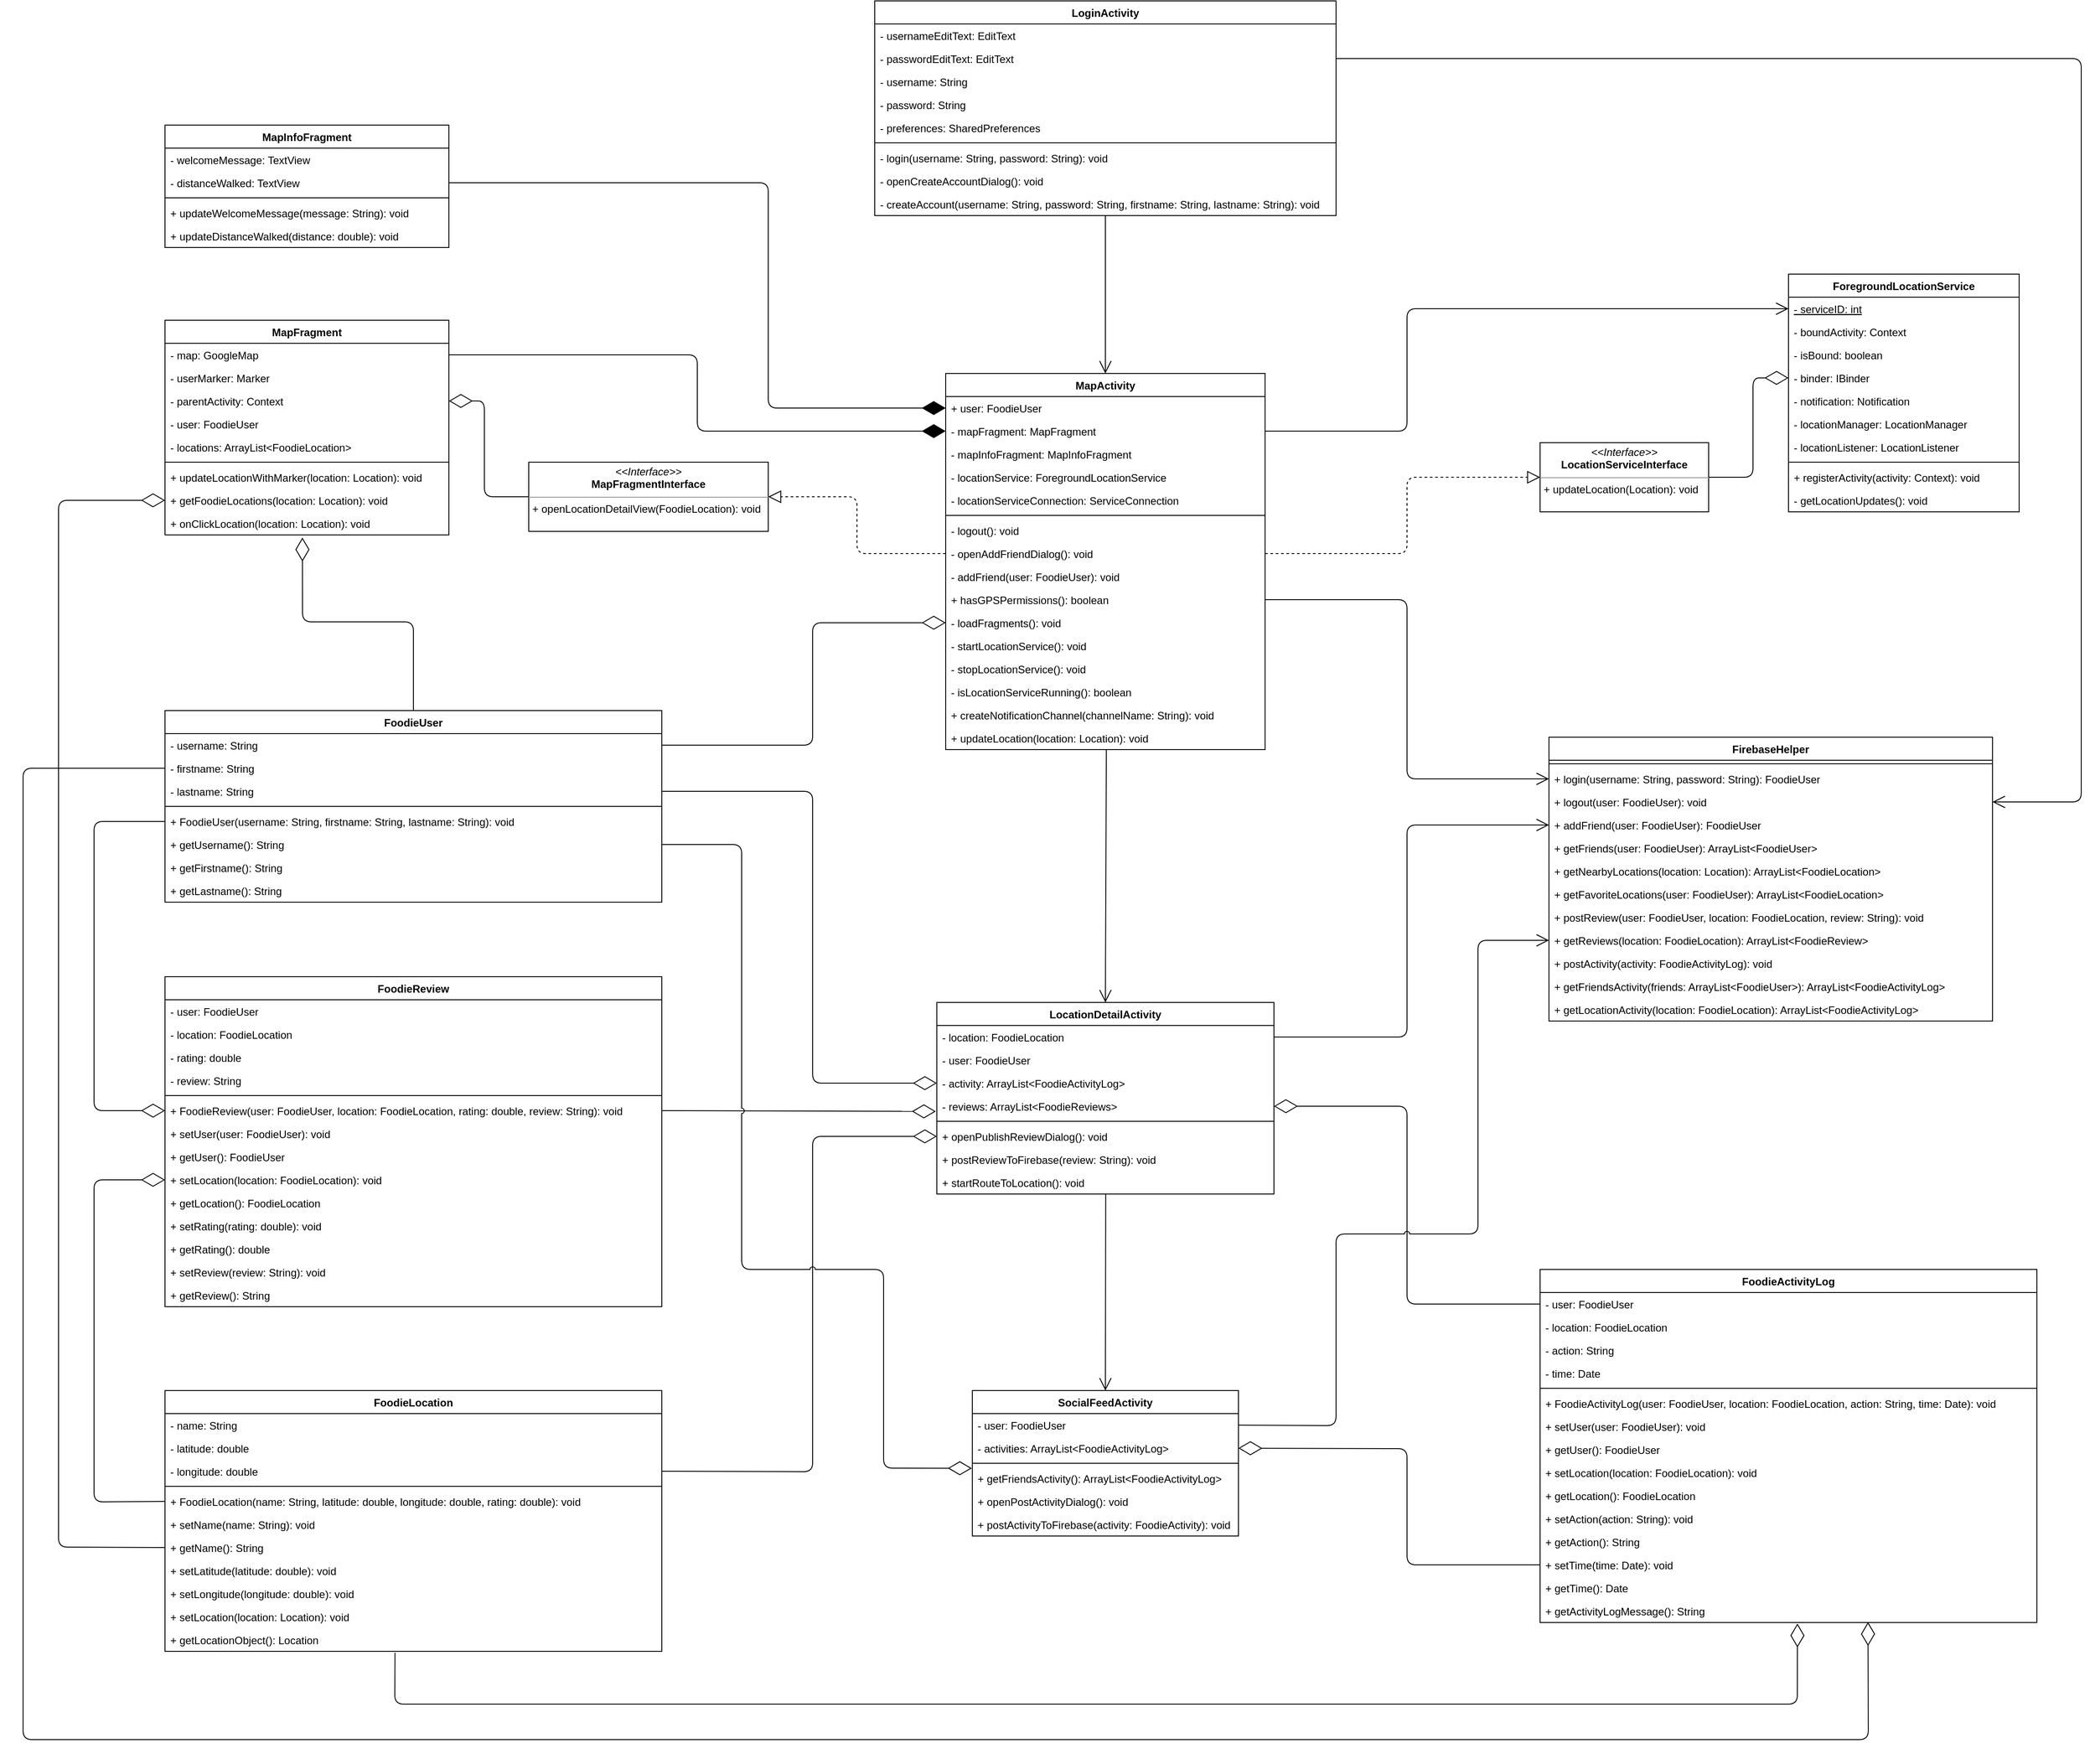 <mxfile version="15.3.7" type="github">
  <diagram id="C5RBs43oDa-KdzZeNtuy" name="Page-1">
    <mxGraphModel dx="5091" dy="1923" grid="1" gridSize="10" guides="1" tooltips="1" connect="1" arrows="1" fold="1" page="1" pageScale="1" pageWidth="827" pageHeight="1169" math="0" shadow="0">
      <root>
        <mxCell id="WIyWlLk6GJQsqaUBKTNV-0" />
        <mxCell id="WIyWlLk6GJQsqaUBKTNV-1" parent="WIyWlLk6GJQsqaUBKTNV-0" />
        <mxCell id="hol_t1OxcnvebxV4nvTB-0" value="LoginActivity" style="swimlane;fontStyle=1;align=center;verticalAlign=top;childLayout=stackLayout;horizontal=1;startSize=26;horizontalStack=0;resizeParent=1;resizeParentMax=0;resizeLast=0;collapsible=1;marginBottom=0;" vertex="1" parent="WIyWlLk6GJQsqaUBKTNV-1">
          <mxGeometry x="120" y="40" width="520" height="242" as="geometry">
            <mxRectangle x="320" y="120" width="110" height="26" as="alternateBounds" />
          </mxGeometry>
        </mxCell>
        <mxCell id="hol_t1OxcnvebxV4nvTB-1" value="- usernameEditText: EditText" style="text;strokeColor=none;fillColor=none;align=left;verticalAlign=top;spacingLeft=4;spacingRight=4;overflow=hidden;rotatable=0;points=[[0,0.5],[1,0.5]];portConstraint=eastwest;" vertex="1" parent="hol_t1OxcnvebxV4nvTB-0">
          <mxGeometry y="26" width="520" height="26" as="geometry" />
        </mxCell>
        <mxCell id="hol_t1OxcnvebxV4nvTB-66" value="- passwordEditText: EditText" style="text;strokeColor=none;fillColor=none;align=left;verticalAlign=top;spacingLeft=4;spacingRight=4;overflow=hidden;rotatable=0;points=[[0,0.5],[1,0.5]];portConstraint=eastwest;" vertex="1" parent="hol_t1OxcnvebxV4nvTB-0">
          <mxGeometry y="52" width="520" height="26" as="geometry" />
        </mxCell>
        <mxCell id="hol_t1OxcnvebxV4nvTB-62" value="- username: String" style="text;strokeColor=none;fillColor=none;align=left;verticalAlign=top;spacingLeft=4;spacingRight=4;overflow=hidden;rotatable=0;points=[[0,0.5],[1,0.5]];portConstraint=eastwest;" vertex="1" parent="hol_t1OxcnvebxV4nvTB-0">
          <mxGeometry y="78" width="520" height="26" as="geometry" />
        </mxCell>
        <mxCell id="hol_t1OxcnvebxV4nvTB-63" value="- password: String" style="text;strokeColor=none;fillColor=none;align=left;verticalAlign=top;spacingLeft=4;spacingRight=4;overflow=hidden;rotatable=0;points=[[0,0.5],[1,0.5]];portConstraint=eastwest;" vertex="1" parent="hol_t1OxcnvebxV4nvTB-0">
          <mxGeometry y="104" width="520" height="26" as="geometry" />
        </mxCell>
        <mxCell id="hol_t1OxcnvebxV4nvTB-71" value="- preferences: SharedPreferences" style="text;strokeColor=none;fillColor=none;align=left;verticalAlign=top;spacingLeft=4;spacingRight=4;overflow=hidden;rotatable=0;points=[[0,0.5],[1,0.5]];portConstraint=eastwest;" vertex="1" parent="hol_t1OxcnvebxV4nvTB-0">
          <mxGeometry y="130" width="520" height="26" as="geometry" />
        </mxCell>
        <mxCell id="hol_t1OxcnvebxV4nvTB-2" value="" style="line;strokeWidth=1;fillColor=none;align=left;verticalAlign=middle;spacingTop=-1;spacingLeft=3;spacingRight=3;rotatable=0;labelPosition=right;points=[];portConstraint=eastwest;" vertex="1" parent="hol_t1OxcnvebxV4nvTB-0">
          <mxGeometry y="156" width="520" height="8" as="geometry" />
        </mxCell>
        <mxCell id="hol_t1OxcnvebxV4nvTB-3" value="- login(username: String, password: String): void" style="text;strokeColor=none;fillColor=none;align=left;verticalAlign=top;spacingLeft=4;spacingRight=4;overflow=hidden;rotatable=0;points=[[0,0.5],[1,0.5]];portConstraint=eastwest;" vertex="1" parent="hol_t1OxcnvebxV4nvTB-0">
          <mxGeometry y="164" width="520" height="26" as="geometry" />
        </mxCell>
        <mxCell id="hol_t1OxcnvebxV4nvTB-69" value="- openCreateAccountDialog(): void" style="text;strokeColor=none;fillColor=none;align=left;verticalAlign=top;spacingLeft=4;spacingRight=4;overflow=hidden;rotatable=0;points=[[0,0.5],[1,0.5]];portConstraint=eastwest;" vertex="1" parent="hol_t1OxcnvebxV4nvTB-0">
          <mxGeometry y="190" width="520" height="26" as="geometry" />
        </mxCell>
        <mxCell id="hol_t1OxcnvebxV4nvTB-70" value="- createAccount(username: String, password: String, firstname: String, lastname: String): void" style="text;strokeColor=none;fillColor=none;align=left;verticalAlign=top;spacingLeft=4;spacingRight=4;overflow=hidden;rotatable=0;points=[[0,0.5],[1,0.5]];portConstraint=eastwest;" vertex="1" parent="hol_t1OxcnvebxV4nvTB-0">
          <mxGeometry y="216" width="520" height="26" as="geometry" />
        </mxCell>
        <mxCell id="hol_t1OxcnvebxV4nvTB-4" value="MapActivity" style="swimlane;fontStyle=1;align=center;verticalAlign=top;childLayout=stackLayout;horizontal=1;startSize=26;horizontalStack=0;resizeParent=1;resizeParentMax=0;resizeLast=0;collapsible=1;marginBottom=0;" vertex="1" parent="WIyWlLk6GJQsqaUBKTNV-1">
          <mxGeometry x="200" y="460" width="360" height="424" as="geometry" />
        </mxCell>
        <mxCell id="hol_t1OxcnvebxV4nvTB-5" value="+ user: FoodieUser" style="text;strokeColor=none;fillColor=none;align=left;verticalAlign=top;spacingLeft=4;spacingRight=4;overflow=hidden;rotatable=0;points=[[0,0.5],[1,0.5]];portConstraint=eastwest;" vertex="1" parent="hol_t1OxcnvebxV4nvTB-4">
          <mxGeometry y="26" width="360" height="26" as="geometry" />
        </mxCell>
        <mxCell id="hol_t1OxcnvebxV4nvTB-78" value="- mapFragment: MapFragment" style="text;strokeColor=none;fillColor=none;align=left;verticalAlign=top;spacingLeft=4;spacingRight=4;overflow=hidden;rotatable=0;points=[[0,0.5],[1,0.5]];portConstraint=eastwest;" vertex="1" parent="hol_t1OxcnvebxV4nvTB-4">
          <mxGeometry y="52" width="360" height="26" as="geometry" />
        </mxCell>
        <mxCell id="hol_t1OxcnvebxV4nvTB-80" value="- mapInfoFragment: MapInfoFragment" style="text;strokeColor=none;fillColor=none;align=left;verticalAlign=top;spacingLeft=4;spacingRight=4;overflow=hidden;rotatable=0;points=[[0,0.5],[1,0.5]];portConstraint=eastwest;" vertex="1" parent="hol_t1OxcnvebxV4nvTB-4">
          <mxGeometry y="78" width="360" height="26" as="geometry" />
        </mxCell>
        <mxCell id="hol_t1OxcnvebxV4nvTB-86" value="- locationService: ForegroundLocationService" style="text;strokeColor=none;fillColor=none;align=left;verticalAlign=top;spacingLeft=4;spacingRight=4;overflow=hidden;rotatable=0;points=[[0,0.5],[1,0.5]];portConstraint=eastwest;" vertex="1" parent="hol_t1OxcnvebxV4nvTB-4">
          <mxGeometry y="104" width="360" height="26" as="geometry" />
        </mxCell>
        <mxCell id="hol_t1OxcnvebxV4nvTB-87" value="- locationServiceConnection: ServiceConnection" style="text;strokeColor=none;fillColor=none;align=left;verticalAlign=top;spacingLeft=4;spacingRight=4;overflow=hidden;rotatable=0;points=[[0,0.5],[1,0.5]];portConstraint=eastwest;" vertex="1" parent="hol_t1OxcnvebxV4nvTB-4">
          <mxGeometry y="130" width="360" height="26" as="geometry" />
        </mxCell>
        <mxCell id="hol_t1OxcnvebxV4nvTB-6" value="" style="line;strokeWidth=1;fillColor=none;align=left;verticalAlign=middle;spacingTop=-1;spacingLeft=3;spacingRight=3;rotatable=0;labelPosition=right;points=[];portConstraint=eastwest;" vertex="1" parent="hol_t1OxcnvebxV4nvTB-4">
          <mxGeometry y="156" width="360" height="8" as="geometry" />
        </mxCell>
        <mxCell id="hol_t1OxcnvebxV4nvTB-85" value="- logout(): void" style="text;strokeColor=none;fillColor=none;align=left;verticalAlign=top;spacingLeft=4;spacingRight=4;overflow=hidden;rotatable=0;points=[[0,0.5],[1,0.5]];portConstraint=eastwest;" vertex="1" parent="hol_t1OxcnvebxV4nvTB-4">
          <mxGeometry y="164" width="360" height="26" as="geometry" />
        </mxCell>
        <mxCell id="hol_t1OxcnvebxV4nvTB-142" value="- openAddFriendDialog(): void" style="text;strokeColor=none;fillColor=none;align=left;verticalAlign=top;spacingLeft=4;spacingRight=4;overflow=hidden;rotatable=0;points=[[0,0.5],[1,0.5]];portConstraint=eastwest;" vertex="1" parent="hol_t1OxcnvebxV4nvTB-4">
          <mxGeometry y="190" width="360" height="26" as="geometry" />
        </mxCell>
        <mxCell id="hol_t1OxcnvebxV4nvTB-143" value="- addFriend(user: FoodieUser): void" style="text;strokeColor=none;fillColor=none;align=left;verticalAlign=top;spacingLeft=4;spacingRight=4;overflow=hidden;rotatable=0;points=[[0,0.5],[1,0.5]];portConstraint=eastwest;" vertex="1" parent="hol_t1OxcnvebxV4nvTB-4">
          <mxGeometry y="216" width="360" height="26" as="geometry" />
        </mxCell>
        <mxCell id="hol_t1OxcnvebxV4nvTB-81" value="+ hasGPSPermissions(): boolean" style="text;strokeColor=none;fillColor=none;align=left;verticalAlign=top;spacingLeft=4;spacingRight=4;overflow=hidden;rotatable=0;points=[[0,0.5],[1,0.5]];portConstraint=eastwest;" vertex="1" parent="hol_t1OxcnvebxV4nvTB-4">
          <mxGeometry y="242" width="360" height="26" as="geometry" />
        </mxCell>
        <mxCell id="hol_t1OxcnvebxV4nvTB-7" value="- loadFragments(): void" style="text;strokeColor=none;fillColor=none;align=left;verticalAlign=top;spacingLeft=4;spacingRight=4;overflow=hidden;rotatable=0;points=[[0,0.5],[1,0.5]];portConstraint=eastwest;" vertex="1" parent="hol_t1OxcnvebxV4nvTB-4">
          <mxGeometry y="268" width="360" height="26" as="geometry" />
        </mxCell>
        <mxCell id="hol_t1OxcnvebxV4nvTB-82" value="- startLocationService(): void" style="text;strokeColor=none;fillColor=none;align=left;verticalAlign=top;spacingLeft=4;spacingRight=4;overflow=hidden;rotatable=0;points=[[0,0.5],[1,0.5]];portConstraint=eastwest;" vertex="1" parent="hol_t1OxcnvebxV4nvTB-4">
          <mxGeometry y="294" width="360" height="26" as="geometry" />
        </mxCell>
        <mxCell id="hol_t1OxcnvebxV4nvTB-83" value="- stopLocationService(): void" style="text;strokeColor=none;fillColor=none;align=left;verticalAlign=top;spacingLeft=4;spacingRight=4;overflow=hidden;rotatable=0;points=[[0,0.5],[1,0.5]];portConstraint=eastwest;" vertex="1" parent="hol_t1OxcnvebxV4nvTB-4">
          <mxGeometry y="320" width="360" height="26" as="geometry" />
        </mxCell>
        <mxCell id="hol_t1OxcnvebxV4nvTB-88" value="- isLocationServiceRunning(): boolean" style="text;strokeColor=none;fillColor=none;align=left;verticalAlign=top;spacingLeft=4;spacingRight=4;overflow=hidden;rotatable=0;points=[[0,0.5],[1,0.5]];portConstraint=eastwest;" vertex="1" parent="hol_t1OxcnvebxV4nvTB-4">
          <mxGeometry y="346" width="360" height="26" as="geometry" />
        </mxCell>
        <mxCell id="hol_t1OxcnvebxV4nvTB-84" value="+ createNotificationChannel(channelName: String): void" style="text;strokeColor=none;fillColor=none;align=left;verticalAlign=top;spacingLeft=4;spacingRight=4;overflow=hidden;rotatable=0;points=[[0,0.5],[1,0.5]];portConstraint=eastwest;" vertex="1" parent="hol_t1OxcnvebxV4nvTB-4">
          <mxGeometry y="372" width="360" height="26" as="geometry" />
        </mxCell>
        <mxCell id="hol_t1OxcnvebxV4nvTB-89" value="+ updateLocation(location: Location): void" style="text;strokeColor=none;fillColor=none;align=left;verticalAlign=top;spacingLeft=4;spacingRight=4;overflow=hidden;rotatable=0;points=[[0,0.5],[1,0.5]];portConstraint=eastwest;" vertex="1" parent="hol_t1OxcnvebxV4nvTB-4">
          <mxGeometry y="398" width="360" height="26" as="geometry" />
        </mxCell>
        <mxCell id="hol_t1OxcnvebxV4nvTB-12" value="MapFragment" style="swimlane;fontStyle=1;align=center;verticalAlign=top;childLayout=stackLayout;horizontal=1;startSize=26;horizontalStack=0;resizeParent=1;resizeParentMax=0;resizeLast=0;collapsible=1;marginBottom=0;" vertex="1" parent="WIyWlLk6GJQsqaUBKTNV-1">
          <mxGeometry x="-680" y="400" width="320" height="242" as="geometry" />
        </mxCell>
        <mxCell id="hol_t1OxcnvebxV4nvTB-13" value="- map: GoogleMap" style="text;strokeColor=none;fillColor=none;align=left;verticalAlign=top;spacingLeft=4;spacingRight=4;overflow=hidden;rotatable=0;points=[[0,0.5],[1,0.5]];portConstraint=eastwest;" vertex="1" parent="hol_t1OxcnvebxV4nvTB-12">
          <mxGeometry y="26" width="320" height="26" as="geometry" />
        </mxCell>
        <mxCell id="hol_t1OxcnvebxV4nvTB-152" value="- userMarker: Marker" style="text;strokeColor=none;fillColor=none;align=left;verticalAlign=top;spacingLeft=4;spacingRight=4;overflow=hidden;rotatable=0;points=[[0,0.5],[1,0.5]];portConstraint=eastwest;" vertex="1" parent="hol_t1OxcnvebxV4nvTB-12">
          <mxGeometry y="52" width="320" height="26" as="geometry" />
        </mxCell>
        <mxCell id="hol_t1OxcnvebxV4nvTB-153" value="- parentActivity: Context" style="text;strokeColor=none;fillColor=none;align=left;verticalAlign=top;spacingLeft=4;spacingRight=4;overflow=hidden;rotatable=0;points=[[0,0.5],[1,0.5]];portConstraint=eastwest;" vertex="1" parent="hol_t1OxcnvebxV4nvTB-12">
          <mxGeometry y="78" width="320" height="26" as="geometry" />
        </mxCell>
        <mxCell id="hol_t1OxcnvebxV4nvTB-155" value="- user: FoodieUser" style="text;strokeColor=none;fillColor=none;align=left;verticalAlign=top;spacingLeft=4;spacingRight=4;overflow=hidden;rotatable=0;points=[[0,0.5],[1,0.5]];portConstraint=eastwest;" vertex="1" parent="hol_t1OxcnvebxV4nvTB-12">
          <mxGeometry y="104" width="320" height="26" as="geometry" />
        </mxCell>
        <mxCell id="hol_t1OxcnvebxV4nvTB-186" value="- locations: ArrayList&lt;FoodieLocation&gt;" style="text;strokeColor=none;fillColor=none;align=left;verticalAlign=top;spacingLeft=4;spacingRight=4;overflow=hidden;rotatable=0;points=[[0,0.5],[1,0.5]];portConstraint=eastwest;" vertex="1" parent="hol_t1OxcnvebxV4nvTB-12">
          <mxGeometry y="130" width="320" height="26" as="geometry" />
        </mxCell>
        <mxCell id="hol_t1OxcnvebxV4nvTB-14" value="" style="line;strokeWidth=1;fillColor=none;align=left;verticalAlign=middle;spacingTop=-1;spacingLeft=3;spacingRight=3;rotatable=0;labelPosition=right;points=[];portConstraint=eastwest;" vertex="1" parent="hol_t1OxcnvebxV4nvTB-12">
          <mxGeometry y="156" width="320" height="8" as="geometry" />
        </mxCell>
        <mxCell id="hol_t1OxcnvebxV4nvTB-15" value="+ updateLocationWithMarker(location: Location): void" style="text;strokeColor=none;fillColor=none;align=left;verticalAlign=top;spacingLeft=4;spacingRight=4;overflow=hidden;rotatable=0;points=[[0,0.5],[1,0.5]];portConstraint=eastwest;" vertex="1" parent="hol_t1OxcnvebxV4nvTB-12">
          <mxGeometry y="164" width="320" height="26" as="geometry" />
        </mxCell>
        <mxCell id="hol_t1OxcnvebxV4nvTB-158" value="+ getFoodieLocations(location: Location): void" style="text;strokeColor=none;fillColor=none;align=left;verticalAlign=top;spacingLeft=4;spacingRight=4;overflow=hidden;rotatable=0;points=[[0,0.5],[1,0.5]];portConstraint=eastwest;" vertex="1" parent="hol_t1OxcnvebxV4nvTB-12">
          <mxGeometry y="190" width="320" height="26" as="geometry" />
        </mxCell>
        <mxCell id="hol_t1OxcnvebxV4nvTB-159" value="+ onClickLocation(location: Location): void" style="text;strokeColor=none;fillColor=none;align=left;verticalAlign=top;spacingLeft=4;spacingRight=4;overflow=hidden;rotatable=0;points=[[0,0.5],[1,0.5]];portConstraint=eastwest;" vertex="1" parent="hol_t1OxcnvebxV4nvTB-12">
          <mxGeometry y="216" width="320" height="26" as="geometry" />
        </mxCell>
        <mxCell id="hol_t1OxcnvebxV4nvTB-16" value="MapInfoFragment" style="swimlane;fontStyle=1;align=center;verticalAlign=top;childLayout=stackLayout;horizontal=1;startSize=26;horizontalStack=0;resizeParent=1;resizeParentMax=0;resizeLast=0;collapsible=1;marginBottom=0;" vertex="1" parent="WIyWlLk6GJQsqaUBKTNV-1">
          <mxGeometry x="-680" y="180" width="320" height="138" as="geometry" />
        </mxCell>
        <mxCell id="hol_t1OxcnvebxV4nvTB-182" value="- welcomeMessage: TextView" style="text;strokeColor=none;fillColor=none;align=left;verticalAlign=top;spacingLeft=4;spacingRight=4;overflow=hidden;rotatable=0;points=[[0,0.5],[1,0.5]];portConstraint=eastwest;" vertex="1" parent="hol_t1OxcnvebxV4nvTB-16">
          <mxGeometry y="26" width="320" height="26" as="geometry" />
        </mxCell>
        <mxCell id="hol_t1OxcnvebxV4nvTB-17" value="- distanceWalked: TextView" style="text;strokeColor=none;fillColor=none;align=left;verticalAlign=top;spacingLeft=4;spacingRight=4;overflow=hidden;rotatable=0;points=[[0,0.5],[1,0.5]];portConstraint=eastwest;" vertex="1" parent="hol_t1OxcnvebxV4nvTB-16">
          <mxGeometry y="52" width="320" height="26" as="geometry" />
        </mxCell>
        <mxCell id="hol_t1OxcnvebxV4nvTB-18" value="" style="line;strokeWidth=1;fillColor=none;align=left;verticalAlign=middle;spacingTop=-1;spacingLeft=3;spacingRight=3;rotatable=0;labelPosition=right;points=[];portConstraint=eastwest;" vertex="1" parent="hol_t1OxcnvebxV4nvTB-16">
          <mxGeometry y="78" width="320" height="8" as="geometry" />
        </mxCell>
        <mxCell id="hol_t1OxcnvebxV4nvTB-184" value="+ updateWelcomeMessage(message: String): void" style="text;strokeColor=none;fillColor=none;align=left;verticalAlign=top;spacingLeft=4;spacingRight=4;overflow=hidden;rotatable=0;points=[[0,0.5],[1,0.5]];portConstraint=eastwest;" vertex="1" parent="hol_t1OxcnvebxV4nvTB-16">
          <mxGeometry y="86" width="320" height="26" as="geometry" />
        </mxCell>
        <mxCell id="hol_t1OxcnvebxV4nvTB-19" value="+ updateDistanceWalked(distance: double): void" style="text;strokeColor=none;fillColor=none;align=left;verticalAlign=top;spacingLeft=4;spacingRight=4;overflow=hidden;rotatable=0;points=[[0,0.5],[1,0.5]];portConstraint=eastwest;" vertex="1" parent="hol_t1OxcnvebxV4nvTB-16">
          <mxGeometry y="112" width="320" height="26" as="geometry" />
        </mxCell>
        <mxCell id="hol_t1OxcnvebxV4nvTB-20" value="LocationDetailActivity" style="swimlane;fontStyle=1;align=center;verticalAlign=top;childLayout=stackLayout;horizontal=1;startSize=26;horizontalStack=0;resizeParent=1;resizeParentMax=0;resizeLast=0;collapsible=1;marginBottom=0;" vertex="1" parent="WIyWlLk6GJQsqaUBKTNV-1">
          <mxGeometry x="190" y="1169" width="380" height="216" as="geometry" />
        </mxCell>
        <mxCell id="hol_t1OxcnvebxV4nvTB-21" value="- location: FoodieLocation" style="text;strokeColor=none;fillColor=none;align=left;verticalAlign=top;spacingLeft=4;spacingRight=4;overflow=hidden;rotatable=0;points=[[0,0.5],[1,0.5]];portConstraint=eastwest;" vertex="1" parent="hol_t1OxcnvebxV4nvTB-20">
          <mxGeometry y="26" width="380" height="26" as="geometry" />
        </mxCell>
        <mxCell id="hol_t1OxcnvebxV4nvTB-96" value="- user: FoodieUser" style="text;strokeColor=none;fillColor=none;align=left;verticalAlign=top;spacingLeft=4;spacingRight=4;overflow=hidden;rotatable=0;points=[[0,0.5],[1,0.5]];portConstraint=eastwest;" vertex="1" parent="hol_t1OxcnvebxV4nvTB-20">
          <mxGeometry y="52" width="380" height="26" as="geometry" />
        </mxCell>
        <mxCell id="hol_t1OxcnvebxV4nvTB-137" value="- activity: ArrayList&lt;FoodieActivityLog&gt;" style="text;strokeColor=none;fillColor=none;align=left;verticalAlign=top;spacingLeft=4;spacingRight=4;overflow=hidden;rotatable=0;points=[[0,0.5],[1,0.5]];portConstraint=eastwest;" vertex="1" parent="hol_t1OxcnvebxV4nvTB-20">
          <mxGeometry y="78" width="380" height="26" as="geometry" />
        </mxCell>
        <mxCell id="hol_t1OxcnvebxV4nvTB-138" value="- reviews: ArrayList&lt;FoodieReviews&gt;" style="text;strokeColor=none;fillColor=none;align=left;verticalAlign=top;spacingLeft=4;spacingRight=4;overflow=hidden;rotatable=0;points=[[0,0.5],[1,0.5]];portConstraint=eastwest;" vertex="1" parent="hol_t1OxcnvebxV4nvTB-20">
          <mxGeometry y="104" width="380" height="26" as="geometry" />
        </mxCell>
        <mxCell id="hol_t1OxcnvebxV4nvTB-22" value="" style="line;strokeWidth=1;fillColor=none;align=left;verticalAlign=middle;spacingTop=-1;spacingLeft=3;spacingRight=3;rotatable=0;labelPosition=right;points=[];portConstraint=eastwest;" vertex="1" parent="hol_t1OxcnvebxV4nvTB-20">
          <mxGeometry y="130" width="380" height="8" as="geometry" />
        </mxCell>
        <mxCell id="hol_t1OxcnvebxV4nvTB-23" value="+ openPublishReviewDialog(): void" style="text;strokeColor=none;fillColor=none;align=left;verticalAlign=top;spacingLeft=4;spacingRight=4;overflow=hidden;rotatable=0;points=[[0,0.5],[1,0.5]];portConstraint=eastwest;" vertex="1" parent="hol_t1OxcnvebxV4nvTB-20">
          <mxGeometry y="138" width="380" height="26" as="geometry" />
        </mxCell>
        <mxCell id="hol_t1OxcnvebxV4nvTB-94" value="+ postReviewToFirebase(review: String): void" style="text;strokeColor=none;fillColor=none;align=left;verticalAlign=top;spacingLeft=4;spacingRight=4;overflow=hidden;rotatable=0;points=[[0,0.5],[1,0.5]];portConstraint=eastwest;" vertex="1" parent="hol_t1OxcnvebxV4nvTB-20">
          <mxGeometry y="164" width="380" height="26" as="geometry" />
        </mxCell>
        <mxCell id="hol_t1OxcnvebxV4nvTB-140" value="+ startRouteToLocation(): void" style="text;strokeColor=none;fillColor=none;align=left;verticalAlign=top;spacingLeft=4;spacingRight=4;overflow=hidden;rotatable=0;points=[[0,0.5],[1,0.5]];portConstraint=eastwest;" vertex="1" parent="hol_t1OxcnvebxV4nvTB-20">
          <mxGeometry y="190" width="380" height="26" as="geometry" />
        </mxCell>
        <mxCell id="hol_t1OxcnvebxV4nvTB-24" value="FoodieLocation" style="swimlane;fontStyle=1;align=center;verticalAlign=top;childLayout=stackLayout;horizontal=1;startSize=26;horizontalStack=0;resizeParent=1;resizeParentMax=0;resizeLast=0;collapsible=1;marginBottom=0;" vertex="1" parent="WIyWlLk6GJQsqaUBKTNV-1">
          <mxGeometry x="-680" y="1606.5" width="560" height="294" as="geometry" />
        </mxCell>
        <mxCell id="hol_t1OxcnvebxV4nvTB-25" value="- name: String" style="text;strokeColor=none;fillColor=none;align=left;verticalAlign=top;spacingLeft=4;spacingRight=4;overflow=hidden;rotatable=0;points=[[0,0.5],[1,0.5]];portConstraint=eastwest;" vertex="1" parent="hol_t1OxcnvebxV4nvTB-24">
          <mxGeometry y="26" width="560" height="26" as="geometry" />
        </mxCell>
        <mxCell id="hol_t1OxcnvebxV4nvTB-97" value="- latitude: double" style="text;strokeColor=none;fillColor=none;align=left;verticalAlign=top;spacingLeft=4;spacingRight=4;overflow=hidden;rotatable=0;points=[[0,0.5],[1,0.5]];portConstraint=eastwest;" vertex="1" parent="hol_t1OxcnvebxV4nvTB-24">
          <mxGeometry y="52" width="560" height="26" as="geometry" />
        </mxCell>
        <mxCell id="hol_t1OxcnvebxV4nvTB-98" value="- longitude: double" style="text;strokeColor=none;fillColor=none;align=left;verticalAlign=top;spacingLeft=4;spacingRight=4;overflow=hidden;rotatable=0;points=[[0,0.5],[1,0.5]];portConstraint=eastwest;" vertex="1" parent="hol_t1OxcnvebxV4nvTB-24">
          <mxGeometry y="78" width="560" height="26" as="geometry" />
        </mxCell>
        <mxCell id="hol_t1OxcnvebxV4nvTB-26" value="" style="line;strokeWidth=1;fillColor=none;align=left;verticalAlign=middle;spacingTop=-1;spacingLeft=3;spacingRight=3;rotatable=0;labelPosition=right;points=[];portConstraint=eastwest;" vertex="1" parent="hol_t1OxcnvebxV4nvTB-24">
          <mxGeometry y="104" width="560" height="8" as="geometry" />
        </mxCell>
        <mxCell id="hol_t1OxcnvebxV4nvTB-27" value="+ FoodieLocation(name: String, latitude: double, longitude: double, rating: double): void" style="text;strokeColor=none;fillColor=none;align=left;verticalAlign=top;spacingLeft=4;spacingRight=4;overflow=hidden;rotatable=0;points=[[0,0.5],[1,0.5]];portConstraint=eastwest;" vertex="1" parent="hol_t1OxcnvebxV4nvTB-24">
          <mxGeometry y="112" width="560" height="26" as="geometry" />
        </mxCell>
        <mxCell id="hol_t1OxcnvebxV4nvTB-100" value="+ setName(name: String): void" style="text;strokeColor=none;fillColor=none;align=left;verticalAlign=top;spacingLeft=4;spacingRight=4;overflow=hidden;rotatable=0;points=[[0,0.5],[1,0.5]];portConstraint=eastwest;" vertex="1" parent="hol_t1OxcnvebxV4nvTB-24">
          <mxGeometry y="138" width="560" height="26" as="geometry" />
        </mxCell>
        <mxCell id="hol_t1OxcnvebxV4nvTB-102" value="+ getName(): String" style="text;strokeColor=none;fillColor=none;align=left;verticalAlign=top;spacingLeft=4;spacingRight=4;overflow=hidden;rotatable=0;points=[[0,0.5],[1,0.5]];portConstraint=eastwest;" vertex="1" parent="hol_t1OxcnvebxV4nvTB-24">
          <mxGeometry y="164" width="560" height="26" as="geometry" />
        </mxCell>
        <mxCell id="hol_t1OxcnvebxV4nvTB-103" value="+ setLatitude(latitude: double): void" style="text;strokeColor=none;fillColor=none;align=left;verticalAlign=top;spacingLeft=4;spacingRight=4;overflow=hidden;rotatable=0;points=[[0,0.5],[1,0.5]];portConstraint=eastwest;" vertex="1" parent="hol_t1OxcnvebxV4nvTB-24">
          <mxGeometry y="190" width="560" height="26" as="geometry" />
        </mxCell>
        <mxCell id="hol_t1OxcnvebxV4nvTB-107" value="+ setLongitude(longitude: double): void" style="text;strokeColor=none;fillColor=none;align=left;verticalAlign=top;spacingLeft=4;spacingRight=4;overflow=hidden;rotatable=0;points=[[0,0.5],[1,0.5]];portConstraint=eastwest;" vertex="1" parent="hol_t1OxcnvebxV4nvTB-24">
          <mxGeometry y="216" width="560" height="26" as="geometry" />
        </mxCell>
        <mxCell id="hol_t1OxcnvebxV4nvTB-108" value="+ setLocation(location: Location): void" style="text;strokeColor=none;fillColor=none;align=left;verticalAlign=top;spacingLeft=4;spacingRight=4;overflow=hidden;rotatable=0;points=[[0,0.5],[1,0.5]];portConstraint=eastwest;" vertex="1" parent="hol_t1OxcnvebxV4nvTB-24">
          <mxGeometry y="242" width="560" height="26" as="geometry" />
        </mxCell>
        <mxCell id="hol_t1OxcnvebxV4nvTB-104" value="+ getLocationObject(): Location" style="text;strokeColor=none;fillColor=none;align=left;verticalAlign=top;spacingLeft=4;spacingRight=4;overflow=hidden;rotatable=0;points=[[0,0.5],[1,0.5]];portConstraint=eastwest;" vertex="1" parent="hol_t1OxcnvebxV4nvTB-24">
          <mxGeometry y="268" width="560" height="26" as="geometry" />
        </mxCell>
        <mxCell id="hol_t1OxcnvebxV4nvTB-28" value="SocialFeedActivity" style="swimlane;fontStyle=1;align=center;verticalAlign=top;childLayout=stackLayout;horizontal=1;startSize=26;horizontalStack=0;resizeParent=1;resizeParentMax=0;resizeLast=0;collapsible=1;marginBottom=0;" vertex="1" parent="WIyWlLk6GJQsqaUBKTNV-1">
          <mxGeometry x="230" y="1606.5" width="300" height="164" as="geometry" />
        </mxCell>
        <mxCell id="hol_t1OxcnvebxV4nvTB-29" value="- user: FoodieUser" style="text;strokeColor=none;fillColor=none;align=left;verticalAlign=top;spacingLeft=4;spacingRight=4;overflow=hidden;rotatable=0;points=[[0,0.5],[1,0.5]];portConstraint=eastwest;" vertex="1" parent="hol_t1OxcnvebxV4nvTB-28">
          <mxGeometry y="26" width="300" height="26" as="geometry" />
        </mxCell>
        <mxCell id="hol_t1OxcnvebxV4nvTB-189" value="- activities: ArrayList&lt;FoodieActivityLog&gt;" style="text;strokeColor=none;fillColor=none;align=left;verticalAlign=top;spacingLeft=4;spacingRight=4;overflow=hidden;rotatable=0;points=[[0,0.5],[1,0.5]];portConstraint=eastwest;" vertex="1" parent="hol_t1OxcnvebxV4nvTB-28">
          <mxGeometry y="52" width="300" height="26" as="geometry" />
        </mxCell>
        <mxCell id="hol_t1OxcnvebxV4nvTB-30" value="" style="line;strokeWidth=1;fillColor=none;align=left;verticalAlign=middle;spacingTop=-1;spacingLeft=3;spacingRight=3;rotatable=0;labelPosition=right;points=[];portConstraint=eastwest;" vertex="1" parent="hol_t1OxcnvebxV4nvTB-28">
          <mxGeometry y="78" width="300" height="8" as="geometry" />
        </mxCell>
        <mxCell id="hol_t1OxcnvebxV4nvTB-31" value="+ getFriendsActivity(): ArrayList&lt;FoodieActivityLog&gt;" style="text;strokeColor=none;fillColor=none;align=left;verticalAlign=top;spacingLeft=4;spacingRight=4;overflow=hidden;rotatable=0;points=[[0,0.5],[1,0.5]];portConstraint=eastwest;" vertex="1" parent="hol_t1OxcnvebxV4nvTB-28">
          <mxGeometry y="86" width="300" height="26" as="geometry" />
        </mxCell>
        <mxCell id="hol_t1OxcnvebxV4nvTB-194" value="+ openPostActivityDialog(): void" style="text;strokeColor=none;fillColor=none;align=left;verticalAlign=top;spacingLeft=4;spacingRight=4;overflow=hidden;rotatable=0;points=[[0,0.5],[1,0.5]];portConstraint=eastwest;" vertex="1" parent="hol_t1OxcnvebxV4nvTB-28">
          <mxGeometry y="112" width="300" height="26" as="geometry" />
        </mxCell>
        <mxCell id="hol_t1OxcnvebxV4nvTB-196" value="+ postActivityToFirebase(activity: FoodieActivity): void" style="text;strokeColor=none;fillColor=none;align=left;verticalAlign=top;spacingLeft=4;spacingRight=4;overflow=hidden;rotatable=0;points=[[0,0.5],[1,0.5]];portConstraint=eastwest;" vertex="1" parent="hol_t1OxcnvebxV4nvTB-28">
          <mxGeometry y="138" width="300" height="26" as="geometry" />
        </mxCell>
        <mxCell id="hol_t1OxcnvebxV4nvTB-32" value="FoodieUser" style="swimlane;fontStyle=1;align=center;verticalAlign=top;childLayout=stackLayout;horizontal=1;startSize=26;horizontalStack=0;resizeParent=1;resizeParentMax=0;resizeLast=0;collapsible=1;marginBottom=0;" vertex="1" parent="WIyWlLk6GJQsqaUBKTNV-1">
          <mxGeometry x="-680" y="840" width="560" height="216" as="geometry" />
        </mxCell>
        <mxCell id="hol_t1OxcnvebxV4nvTB-33" value="- username: String" style="text;strokeColor=none;fillColor=none;align=left;verticalAlign=top;spacingLeft=4;spacingRight=4;overflow=hidden;rotatable=0;points=[[0,0.5],[1,0.5]];portConstraint=eastwest;" vertex="1" parent="hol_t1OxcnvebxV4nvTB-32">
          <mxGeometry y="26" width="560" height="26" as="geometry" />
        </mxCell>
        <mxCell id="hol_t1OxcnvebxV4nvTB-53" value="- firstname: String" style="text;strokeColor=none;fillColor=none;align=left;verticalAlign=top;spacingLeft=4;spacingRight=4;overflow=hidden;rotatable=0;points=[[0,0.5],[1,0.5]];portConstraint=eastwest;" vertex="1" parent="hol_t1OxcnvebxV4nvTB-32">
          <mxGeometry y="52" width="560" height="26" as="geometry" />
        </mxCell>
        <mxCell id="hol_t1OxcnvebxV4nvTB-54" value="- lastname: String" style="text;strokeColor=none;fillColor=none;align=left;verticalAlign=top;spacingLeft=4;spacingRight=4;overflow=hidden;rotatable=0;points=[[0,0.5],[1,0.5]];portConstraint=eastwest;" vertex="1" parent="hol_t1OxcnvebxV4nvTB-32">
          <mxGeometry y="78" width="560" height="26" as="geometry" />
        </mxCell>
        <mxCell id="hol_t1OxcnvebxV4nvTB-34" value="" style="line;strokeWidth=1;fillColor=none;align=left;verticalAlign=middle;spacingTop=-1;spacingLeft=3;spacingRight=3;rotatable=0;labelPosition=right;points=[];portConstraint=eastwest;" vertex="1" parent="hol_t1OxcnvebxV4nvTB-32">
          <mxGeometry y="104" width="560" height="8" as="geometry" />
        </mxCell>
        <mxCell id="hol_t1OxcnvebxV4nvTB-35" value="+ FoodieUser(username: String, firstname: String, lastname: String): void" style="text;strokeColor=none;fillColor=none;align=left;verticalAlign=top;spacingLeft=4;spacingRight=4;overflow=hidden;rotatable=0;points=[[0,0.5],[1,0.5]];portConstraint=eastwest;" vertex="1" parent="hol_t1OxcnvebxV4nvTB-32">
          <mxGeometry y="112" width="560" height="26" as="geometry" />
        </mxCell>
        <mxCell id="hol_t1OxcnvebxV4nvTB-58" value="+ getUsername(): String" style="text;strokeColor=none;fillColor=none;align=left;verticalAlign=top;spacingLeft=4;spacingRight=4;overflow=hidden;rotatable=0;points=[[0,0.5],[1,0.5]];portConstraint=eastwest;" vertex="1" parent="hol_t1OxcnvebxV4nvTB-32">
          <mxGeometry y="138" width="560" height="26" as="geometry" />
        </mxCell>
        <mxCell id="hol_t1OxcnvebxV4nvTB-59" value="+ getFirstname(): String" style="text;strokeColor=none;fillColor=none;align=left;verticalAlign=top;spacingLeft=4;spacingRight=4;overflow=hidden;rotatable=0;points=[[0,0.5],[1,0.5]];portConstraint=eastwest;" vertex="1" parent="hol_t1OxcnvebxV4nvTB-32">
          <mxGeometry y="164" width="560" height="26" as="geometry" />
        </mxCell>
        <mxCell id="hol_t1OxcnvebxV4nvTB-60" value="+ getLastname(): String" style="text;strokeColor=none;fillColor=none;align=left;verticalAlign=top;spacingLeft=4;spacingRight=4;overflow=hidden;rotatable=0;points=[[0,0.5],[1,0.5]];portConstraint=eastwest;" vertex="1" parent="hol_t1OxcnvebxV4nvTB-32">
          <mxGeometry y="190" width="560" height="26" as="geometry" />
        </mxCell>
        <mxCell id="hol_t1OxcnvebxV4nvTB-36" value="FoodieActivityLog" style="swimlane;fontStyle=1;align=center;verticalAlign=top;childLayout=stackLayout;horizontal=1;startSize=26;horizontalStack=0;resizeParent=1;resizeParentMax=0;resizeLast=0;collapsible=1;marginBottom=0;" vertex="1" parent="WIyWlLk6GJQsqaUBKTNV-1">
          <mxGeometry x="870" y="1470" width="560" height="398" as="geometry" />
        </mxCell>
        <mxCell id="hol_t1OxcnvebxV4nvTB-37" value="- user: FoodieUser" style="text;strokeColor=none;fillColor=none;align=left;verticalAlign=top;spacingLeft=4;spacingRight=4;overflow=hidden;rotatable=0;points=[[0,0.5],[1,0.5]];portConstraint=eastwest;" vertex="1" parent="hol_t1OxcnvebxV4nvTB-36">
          <mxGeometry y="26" width="560" height="26" as="geometry" />
        </mxCell>
        <mxCell id="hol_t1OxcnvebxV4nvTB-40" value="- location: FoodieLocation" style="text;strokeColor=none;fillColor=none;align=left;verticalAlign=top;spacingLeft=4;spacingRight=4;overflow=hidden;rotatable=0;points=[[0,0.5],[1,0.5]];portConstraint=eastwest;" vertex="1" parent="hol_t1OxcnvebxV4nvTB-36">
          <mxGeometry y="52" width="560" height="26" as="geometry" />
        </mxCell>
        <mxCell id="hol_t1OxcnvebxV4nvTB-41" value="- action: String" style="text;strokeColor=none;fillColor=none;align=left;verticalAlign=top;spacingLeft=4;spacingRight=4;overflow=hidden;rotatable=0;points=[[0,0.5],[1,0.5]];portConstraint=eastwest;" vertex="1" parent="hol_t1OxcnvebxV4nvTB-36">
          <mxGeometry y="78" width="560" height="26" as="geometry" />
        </mxCell>
        <mxCell id="hol_t1OxcnvebxV4nvTB-42" value="- time: Date" style="text;strokeColor=none;fillColor=none;align=left;verticalAlign=top;spacingLeft=4;spacingRight=4;overflow=hidden;rotatable=0;points=[[0,0.5],[1,0.5]];portConstraint=eastwest;" vertex="1" parent="hol_t1OxcnvebxV4nvTB-36">
          <mxGeometry y="104" width="560" height="26" as="geometry" />
        </mxCell>
        <mxCell id="hol_t1OxcnvebxV4nvTB-38" value="" style="line;strokeWidth=1;fillColor=none;align=left;verticalAlign=middle;spacingTop=-1;spacingLeft=3;spacingRight=3;rotatable=0;labelPosition=right;points=[];portConstraint=eastwest;" vertex="1" parent="hol_t1OxcnvebxV4nvTB-36">
          <mxGeometry y="130" width="560" height="8" as="geometry" />
        </mxCell>
        <mxCell id="hol_t1OxcnvebxV4nvTB-48" value="+ FoodieActivityLog(user: FoodieUser, location: FoodieLocation, action: String, time: Date): void" style="text;strokeColor=none;fillColor=none;align=left;verticalAlign=top;spacingLeft=4;spacingRight=4;overflow=hidden;rotatable=0;points=[[0,0.5],[1,0.5]];portConstraint=eastwest;" vertex="1" parent="hol_t1OxcnvebxV4nvTB-36">
          <mxGeometry y="138" width="560" height="26" as="geometry" />
        </mxCell>
        <mxCell id="hol_t1OxcnvebxV4nvTB-49" value="+ setUser(user: FoodieUser): void" style="text;strokeColor=none;fillColor=none;align=left;verticalAlign=top;spacingLeft=4;spacingRight=4;overflow=hidden;rotatable=0;points=[[0,0.5],[1,0.5]];portConstraint=eastwest;" vertex="1" parent="hol_t1OxcnvebxV4nvTB-36">
          <mxGeometry y="164" width="560" height="26" as="geometry" />
        </mxCell>
        <mxCell id="hol_t1OxcnvebxV4nvTB-39" value="+ getUser(): FoodieUser" style="text;strokeColor=none;fillColor=none;align=left;verticalAlign=top;spacingLeft=4;spacingRight=4;overflow=hidden;rotatable=0;points=[[0,0.5],[1,0.5]];portConstraint=eastwest;" vertex="1" parent="hol_t1OxcnvebxV4nvTB-36">
          <mxGeometry y="190" width="560" height="26" as="geometry" />
        </mxCell>
        <mxCell id="hol_t1OxcnvebxV4nvTB-50" value="+ setLocation(location: FoodieLocation): void" style="text;strokeColor=none;fillColor=none;align=left;verticalAlign=top;spacingLeft=4;spacingRight=4;overflow=hidden;rotatable=0;points=[[0,0.5],[1,0.5]];portConstraint=eastwest;" vertex="1" parent="hol_t1OxcnvebxV4nvTB-36">
          <mxGeometry y="216" width="560" height="26" as="geometry" />
        </mxCell>
        <mxCell id="hol_t1OxcnvebxV4nvTB-43" value="+ getLocation(): FoodieLocation" style="text;strokeColor=none;fillColor=none;align=left;verticalAlign=top;spacingLeft=4;spacingRight=4;overflow=hidden;rotatable=0;points=[[0,0.5],[1,0.5]];portConstraint=eastwest;" vertex="1" parent="hol_t1OxcnvebxV4nvTB-36">
          <mxGeometry y="242" width="560" height="26" as="geometry" />
        </mxCell>
        <mxCell id="hol_t1OxcnvebxV4nvTB-51" value="+ setAction(action: String): void" style="text;strokeColor=none;fillColor=none;align=left;verticalAlign=top;spacingLeft=4;spacingRight=4;overflow=hidden;rotatable=0;points=[[0,0.5],[1,0.5]];portConstraint=eastwest;" vertex="1" parent="hol_t1OxcnvebxV4nvTB-36">
          <mxGeometry y="268" width="560" height="26" as="geometry" />
        </mxCell>
        <mxCell id="hol_t1OxcnvebxV4nvTB-44" value="+ getAction(): String" style="text;strokeColor=none;fillColor=none;align=left;verticalAlign=top;spacingLeft=4;spacingRight=4;overflow=hidden;rotatable=0;points=[[0,0.5],[1,0.5]];portConstraint=eastwest;" vertex="1" parent="hol_t1OxcnvebxV4nvTB-36">
          <mxGeometry y="294" width="560" height="26" as="geometry" />
        </mxCell>
        <mxCell id="hol_t1OxcnvebxV4nvTB-52" value="+ setTime(time: Date): void" style="text;strokeColor=none;fillColor=none;align=left;verticalAlign=top;spacingLeft=4;spacingRight=4;overflow=hidden;rotatable=0;points=[[0,0.5],[1,0.5]];portConstraint=eastwest;" vertex="1" parent="hol_t1OxcnvebxV4nvTB-36">
          <mxGeometry y="320" width="560" height="26" as="geometry" />
        </mxCell>
        <mxCell id="hol_t1OxcnvebxV4nvTB-45" value="+ getTime(): Date" style="text;strokeColor=none;fillColor=none;align=left;verticalAlign=top;spacingLeft=4;spacingRight=4;overflow=hidden;rotatable=0;points=[[0,0.5],[1,0.5]];portConstraint=eastwest;" vertex="1" parent="hol_t1OxcnvebxV4nvTB-36">
          <mxGeometry y="346" width="560" height="26" as="geometry" />
        </mxCell>
        <mxCell id="hol_t1OxcnvebxV4nvTB-46" value="+ getActivityLogMessage(): String" style="text;strokeColor=none;fillColor=none;align=left;verticalAlign=top;spacingLeft=4;spacingRight=4;overflow=hidden;rotatable=0;points=[[0,0.5],[1,0.5]];portConstraint=eastwest;" vertex="1" parent="hol_t1OxcnvebxV4nvTB-36">
          <mxGeometry y="372" width="560" height="26" as="geometry" />
        </mxCell>
        <mxCell id="hol_t1OxcnvebxV4nvTB-72" value="ForegroundLocationService" style="swimlane;fontStyle=1;align=center;verticalAlign=top;childLayout=stackLayout;horizontal=1;startSize=26;horizontalStack=0;resizeParent=1;resizeParentMax=0;resizeLast=0;collapsible=1;marginBottom=0;" vertex="1" parent="WIyWlLk6GJQsqaUBKTNV-1">
          <mxGeometry x="1150" y="348" width="260" height="268" as="geometry" />
        </mxCell>
        <mxCell id="hol_t1OxcnvebxV4nvTB-73" value="- serviceID: int" style="text;strokeColor=none;fillColor=none;align=left;verticalAlign=top;spacingLeft=4;spacingRight=4;overflow=hidden;rotatable=0;points=[[0,0.5],[1,0.5]];portConstraint=eastwest;fontStyle=4" vertex="1" parent="hol_t1OxcnvebxV4nvTB-72">
          <mxGeometry y="26" width="260" height="26" as="geometry" />
        </mxCell>
        <mxCell id="hol_t1OxcnvebxV4nvTB-144" value="- boundActivity: Context" style="text;strokeColor=none;fillColor=none;align=left;verticalAlign=top;spacingLeft=4;spacingRight=4;overflow=hidden;rotatable=0;points=[[0,0.5],[1,0.5]];portConstraint=eastwest;" vertex="1" parent="hol_t1OxcnvebxV4nvTB-72">
          <mxGeometry y="52" width="260" height="26" as="geometry" />
        </mxCell>
        <mxCell id="hol_t1OxcnvebxV4nvTB-148" value="- isBound: boolean" style="text;strokeColor=none;fillColor=none;align=left;verticalAlign=top;spacingLeft=4;spacingRight=4;overflow=hidden;rotatable=0;points=[[0,0.5],[1,0.5]];portConstraint=eastwest;" vertex="1" parent="hol_t1OxcnvebxV4nvTB-72">
          <mxGeometry y="78" width="260" height="26" as="geometry" />
        </mxCell>
        <mxCell id="hol_t1OxcnvebxV4nvTB-145" value="- binder: IBinder" style="text;strokeColor=none;fillColor=none;align=left;verticalAlign=top;spacingLeft=4;spacingRight=4;overflow=hidden;rotatable=0;points=[[0,0.5],[1,0.5]];portConstraint=eastwest;" vertex="1" parent="hol_t1OxcnvebxV4nvTB-72">
          <mxGeometry y="104" width="260" height="26" as="geometry" />
        </mxCell>
        <mxCell id="hol_t1OxcnvebxV4nvTB-147" value="- notification: Notification" style="text;strokeColor=none;fillColor=none;align=left;verticalAlign=top;spacingLeft=4;spacingRight=4;overflow=hidden;rotatable=0;points=[[0,0.5],[1,0.5]];portConstraint=eastwest;" vertex="1" parent="hol_t1OxcnvebxV4nvTB-72">
          <mxGeometry y="130" width="260" height="26" as="geometry" />
        </mxCell>
        <mxCell id="hol_t1OxcnvebxV4nvTB-146" value="- locationManager: LocationManager" style="text;strokeColor=none;fillColor=none;align=left;verticalAlign=top;spacingLeft=4;spacingRight=4;overflow=hidden;rotatable=0;points=[[0,0.5],[1,0.5]];portConstraint=eastwest;" vertex="1" parent="hol_t1OxcnvebxV4nvTB-72">
          <mxGeometry y="156" width="260" height="26" as="geometry" />
        </mxCell>
        <mxCell id="hol_t1OxcnvebxV4nvTB-149" value="- locationListener: LocationListener" style="text;strokeColor=none;fillColor=none;align=left;verticalAlign=top;spacingLeft=4;spacingRight=4;overflow=hidden;rotatable=0;points=[[0,0.5],[1,0.5]];portConstraint=eastwest;" vertex="1" parent="hol_t1OxcnvebxV4nvTB-72">
          <mxGeometry y="182" width="260" height="26" as="geometry" />
        </mxCell>
        <mxCell id="hol_t1OxcnvebxV4nvTB-74" value="" style="line;strokeWidth=1;fillColor=none;align=left;verticalAlign=middle;spacingTop=-1;spacingLeft=3;spacingRight=3;rotatable=0;labelPosition=right;points=[];portConstraint=eastwest;" vertex="1" parent="hol_t1OxcnvebxV4nvTB-72">
          <mxGeometry y="208" width="260" height="8" as="geometry" />
        </mxCell>
        <mxCell id="hol_t1OxcnvebxV4nvTB-75" value="+ registerActivity(activity: Context): void" style="text;strokeColor=none;fillColor=none;align=left;verticalAlign=top;spacingLeft=4;spacingRight=4;overflow=hidden;rotatable=0;points=[[0,0.5],[1,0.5]];portConstraint=eastwest;" vertex="1" parent="hol_t1OxcnvebxV4nvTB-72">
          <mxGeometry y="216" width="260" height="26" as="geometry" />
        </mxCell>
        <mxCell id="hol_t1OxcnvebxV4nvTB-150" value="- getLocationUpdates(): void" style="text;strokeColor=none;fillColor=none;align=left;verticalAlign=top;spacingLeft=4;spacingRight=4;overflow=hidden;rotatable=0;points=[[0,0.5],[1,0.5]];portConstraint=eastwest;" vertex="1" parent="hol_t1OxcnvebxV4nvTB-72">
          <mxGeometry y="242" width="260" height="26" as="geometry" />
        </mxCell>
        <mxCell id="hol_t1OxcnvebxV4nvTB-90" value="FirebaseHelper" style="swimlane;fontStyle=1;align=center;verticalAlign=top;childLayout=stackLayout;horizontal=1;startSize=26;horizontalStack=0;resizeParent=1;resizeParentMax=0;resizeLast=0;collapsible=1;marginBottom=0;" vertex="1" parent="WIyWlLk6GJQsqaUBKTNV-1">
          <mxGeometry x="880" y="870" width="500" height="320" as="geometry" />
        </mxCell>
        <mxCell id="hol_t1OxcnvebxV4nvTB-92" value="" style="line;strokeWidth=1;fillColor=none;align=left;verticalAlign=middle;spacingTop=-1;spacingLeft=3;spacingRight=3;rotatable=0;labelPosition=right;points=[];portConstraint=eastwest;" vertex="1" parent="hol_t1OxcnvebxV4nvTB-90">
          <mxGeometry y="26" width="500" height="8" as="geometry" />
        </mxCell>
        <mxCell id="hol_t1OxcnvebxV4nvTB-109" value="+ login(username: String, password: String): FoodieUser" style="text;strokeColor=none;fillColor=none;align=left;verticalAlign=top;spacingLeft=4;spacingRight=4;overflow=hidden;rotatable=0;points=[[0,0.5],[1,0.5]];portConstraint=eastwest;" vertex="1" parent="hol_t1OxcnvebxV4nvTB-90">
          <mxGeometry y="34" width="500" height="26" as="geometry" />
        </mxCell>
        <mxCell id="hol_t1OxcnvebxV4nvTB-114" value="+ logout(user: FoodieUser): void" style="text;strokeColor=none;fillColor=none;align=left;verticalAlign=top;spacingLeft=4;spacingRight=4;overflow=hidden;rotatable=0;points=[[0,0.5],[1,0.5]];portConstraint=eastwest;" vertex="1" parent="hol_t1OxcnvebxV4nvTB-90">
          <mxGeometry y="60" width="500" height="26" as="geometry" />
        </mxCell>
        <mxCell id="hol_t1OxcnvebxV4nvTB-111" value="+ addFriend(user: FoodieUser): FoodieUser" style="text;strokeColor=none;fillColor=none;align=left;verticalAlign=top;spacingLeft=4;spacingRight=4;overflow=hidden;rotatable=0;points=[[0,0.5],[1,0.5]];portConstraint=eastwest;" vertex="1" parent="hol_t1OxcnvebxV4nvTB-90">
          <mxGeometry y="86" width="500" height="26" as="geometry" />
        </mxCell>
        <mxCell id="hol_t1OxcnvebxV4nvTB-110" value="+ getFriends(user: FoodieUser): ArrayList&lt;FoodieUser&gt;" style="text;strokeColor=none;fillColor=none;align=left;verticalAlign=top;spacingLeft=4;spacingRight=4;overflow=hidden;rotatable=0;points=[[0,0.5],[1,0.5]];portConstraint=eastwest;" vertex="1" parent="hol_t1OxcnvebxV4nvTB-90">
          <mxGeometry y="112" width="500" height="26" as="geometry" />
        </mxCell>
        <mxCell id="hol_t1OxcnvebxV4nvTB-93" value="+ getNearbyLocations(location: Location): ArrayList&lt;FoodieLocation&gt;" style="text;strokeColor=none;fillColor=none;align=left;verticalAlign=top;spacingLeft=4;spacingRight=4;overflow=hidden;rotatable=0;points=[[0,0.5],[1,0.5]];portConstraint=eastwest;" vertex="1" parent="hol_t1OxcnvebxV4nvTB-90">
          <mxGeometry y="138" width="500" height="26" as="geometry" />
        </mxCell>
        <mxCell id="hol_t1OxcnvebxV4nvTB-112" value="+ getFavoriteLocations(user: FoodieUser): ArrayList&lt;FoodieLocation&gt;" style="text;strokeColor=none;fillColor=none;align=left;verticalAlign=top;spacingLeft=4;spacingRight=4;overflow=hidden;rotatable=0;points=[[0,0.5],[1,0.5]];portConstraint=eastwest;" vertex="1" parent="hol_t1OxcnvebxV4nvTB-90">
          <mxGeometry y="164" width="500" height="26" as="geometry" />
        </mxCell>
        <mxCell id="hol_t1OxcnvebxV4nvTB-113" value="+ postReview(user: FoodieUser, location: FoodieLocation, review: String): void" style="text;strokeColor=none;fillColor=none;align=left;verticalAlign=top;spacingLeft=4;spacingRight=4;overflow=hidden;rotatable=0;points=[[0,0.5],[1,0.5]];portConstraint=eastwest;" vertex="1" parent="hol_t1OxcnvebxV4nvTB-90">
          <mxGeometry y="190" width="500" height="26" as="geometry" />
        </mxCell>
        <mxCell id="hol_t1OxcnvebxV4nvTB-115" value="+ getReviews(location: FoodieLocation): ArrayList&lt;FoodieReview&gt;" style="text;strokeColor=none;fillColor=none;align=left;verticalAlign=top;spacingLeft=4;spacingRight=4;overflow=hidden;rotatable=0;points=[[0,0.5],[1,0.5]];portConstraint=eastwest;" vertex="1" parent="hol_t1OxcnvebxV4nvTB-90">
          <mxGeometry y="216" width="500" height="26" as="geometry" />
        </mxCell>
        <mxCell id="hol_t1OxcnvebxV4nvTB-134" value="+ postActivity(activity: FoodieActivityLog): void" style="text;strokeColor=none;fillColor=none;align=left;verticalAlign=top;spacingLeft=4;spacingRight=4;overflow=hidden;rotatable=0;points=[[0,0.5],[1,0.5]];portConstraint=eastwest;" vertex="1" parent="hol_t1OxcnvebxV4nvTB-90">
          <mxGeometry y="242" width="500" height="26" as="geometry" />
        </mxCell>
        <mxCell id="hol_t1OxcnvebxV4nvTB-135" value="+ getFriendsActivity(friends: ArrayList&lt;FoodieUser&gt;): ArrayList&lt;FoodieActivityLog&gt;" style="text;strokeColor=none;fillColor=none;align=left;verticalAlign=top;spacingLeft=4;spacingRight=4;overflow=hidden;rotatable=0;points=[[0,0.5],[1,0.5]];portConstraint=eastwest;" vertex="1" parent="hol_t1OxcnvebxV4nvTB-90">
          <mxGeometry y="268" width="500" height="26" as="geometry" />
        </mxCell>
        <mxCell id="hol_t1OxcnvebxV4nvTB-136" value="+ getLocationActivity(location: FoodieLocation): ArrayList&lt;FoodieActivityLog&gt;" style="text;strokeColor=none;fillColor=none;align=left;verticalAlign=top;spacingLeft=4;spacingRight=4;overflow=hidden;rotatable=0;points=[[0,0.5],[1,0.5]];portConstraint=eastwest;" vertex="1" parent="hol_t1OxcnvebxV4nvTB-90">
          <mxGeometry y="294" width="500" height="26" as="geometry" />
        </mxCell>
        <mxCell id="hol_t1OxcnvebxV4nvTB-116" value="FoodieReview" style="swimlane;fontStyle=1;align=center;verticalAlign=top;childLayout=stackLayout;horizontal=1;startSize=26;horizontalStack=0;resizeParent=1;resizeParentMax=0;resizeLast=0;collapsible=1;marginBottom=0;" vertex="1" parent="WIyWlLk6GJQsqaUBKTNV-1">
          <mxGeometry x="-680" y="1140" width="560" height="372" as="geometry" />
        </mxCell>
        <mxCell id="hol_t1OxcnvebxV4nvTB-117" value="- user: FoodieUser" style="text;strokeColor=none;fillColor=none;align=left;verticalAlign=top;spacingLeft=4;spacingRight=4;overflow=hidden;rotatable=0;points=[[0,0.5],[1,0.5]];portConstraint=eastwest;" vertex="1" parent="hol_t1OxcnvebxV4nvTB-116">
          <mxGeometry y="26" width="560" height="26" as="geometry" />
        </mxCell>
        <mxCell id="hol_t1OxcnvebxV4nvTB-118" value="- location: FoodieLocation" style="text;strokeColor=none;fillColor=none;align=left;verticalAlign=top;spacingLeft=4;spacingRight=4;overflow=hidden;rotatable=0;points=[[0,0.5],[1,0.5]];portConstraint=eastwest;" vertex="1" parent="hol_t1OxcnvebxV4nvTB-116">
          <mxGeometry y="52" width="560" height="26" as="geometry" />
        </mxCell>
        <mxCell id="hol_t1OxcnvebxV4nvTB-119" value="- rating: double" style="text;strokeColor=none;fillColor=none;align=left;verticalAlign=top;spacingLeft=4;spacingRight=4;overflow=hidden;rotatable=0;points=[[0,0.5],[1,0.5]];portConstraint=eastwest;" vertex="1" parent="hol_t1OxcnvebxV4nvTB-116">
          <mxGeometry y="78" width="560" height="26" as="geometry" />
        </mxCell>
        <mxCell id="hol_t1OxcnvebxV4nvTB-129" value="- review: String" style="text;strokeColor=none;fillColor=none;align=left;verticalAlign=top;spacingLeft=4;spacingRight=4;overflow=hidden;rotatable=0;points=[[0,0.5],[1,0.5]];portConstraint=eastwest;" vertex="1" parent="hol_t1OxcnvebxV4nvTB-116">
          <mxGeometry y="104" width="560" height="26" as="geometry" />
        </mxCell>
        <mxCell id="hol_t1OxcnvebxV4nvTB-121" value="" style="line;strokeWidth=1;fillColor=none;align=left;verticalAlign=middle;spacingTop=-1;spacingLeft=3;spacingRight=3;rotatable=0;labelPosition=right;points=[];portConstraint=eastwest;" vertex="1" parent="hol_t1OxcnvebxV4nvTB-116">
          <mxGeometry y="130" width="560" height="8" as="geometry" />
        </mxCell>
        <mxCell id="hol_t1OxcnvebxV4nvTB-122" value="+ FoodieReview(user: FoodieUser, location: FoodieLocation, rating: double, review: String): void" style="text;strokeColor=none;fillColor=none;align=left;verticalAlign=top;spacingLeft=4;spacingRight=4;overflow=hidden;rotatable=0;points=[[0,0.5],[1,0.5]];portConstraint=eastwest;" vertex="1" parent="hol_t1OxcnvebxV4nvTB-116">
          <mxGeometry y="138" width="560" height="26" as="geometry" />
        </mxCell>
        <mxCell id="hol_t1OxcnvebxV4nvTB-123" value="+ setUser(user: FoodieUser): void" style="text;strokeColor=none;fillColor=none;align=left;verticalAlign=top;spacingLeft=4;spacingRight=4;overflow=hidden;rotatable=0;points=[[0,0.5],[1,0.5]];portConstraint=eastwest;" vertex="1" parent="hol_t1OxcnvebxV4nvTB-116">
          <mxGeometry y="164" width="560" height="26" as="geometry" />
        </mxCell>
        <mxCell id="hol_t1OxcnvebxV4nvTB-124" value="+ getUser(): FoodieUser" style="text;strokeColor=none;fillColor=none;align=left;verticalAlign=top;spacingLeft=4;spacingRight=4;overflow=hidden;rotatable=0;points=[[0,0.5],[1,0.5]];portConstraint=eastwest;" vertex="1" parent="hol_t1OxcnvebxV4nvTB-116">
          <mxGeometry y="190" width="560" height="26" as="geometry" />
        </mxCell>
        <mxCell id="hol_t1OxcnvebxV4nvTB-127" value="+ setLocation(location: FoodieLocation): void" style="text;strokeColor=none;fillColor=none;align=left;verticalAlign=top;spacingLeft=4;spacingRight=4;overflow=hidden;rotatable=0;points=[[0,0.5],[1,0.5]];portConstraint=eastwest;" vertex="1" parent="hol_t1OxcnvebxV4nvTB-116">
          <mxGeometry y="216" width="560" height="26" as="geometry" />
        </mxCell>
        <mxCell id="hol_t1OxcnvebxV4nvTB-128" value="+ getLocation(): FoodieLocation" style="text;strokeColor=none;fillColor=none;align=left;verticalAlign=top;spacingLeft=4;spacingRight=4;overflow=hidden;rotatable=0;points=[[0,0.5],[1,0.5]];portConstraint=eastwest;" vertex="1" parent="hol_t1OxcnvebxV4nvTB-116">
          <mxGeometry y="242" width="560" height="26" as="geometry" />
        </mxCell>
        <mxCell id="hol_t1OxcnvebxV4nvTB-130" value="+ setRating(rating: double): void" style="text;strokeColor=none;fillColor=none;align=left;verticalAlign=top;spacingLeft=4;spacingRight=4;overflow=hidden;rotatable=0;points=[[0,0.5],[1,0.5]];portConstraint=eastwest;" vertex="1" parent="hol_t1OxcnvebxV4nvTB-116">
          <mxGeometry y="268" width="560" height="26" as="geometry" />
        </mxCell>
        <mxCell id="hol_t1OxcnvebxV4nvTB-131" value="+ getRating(): double" style="text;strokeColor=none;fillColor=none;align=left;verticalAlign=top;spacingLeft=4;spacingRight=4;overflow=hidden;rotatable=0;points=[[0,0.5],[1,0.5]];portConstraint=eastwest;" vertex="1" parent="hol_t1OxcnvebxV4nvTB-116">
          <mxGeometry y="294" width="560" height="26" as="geometry" />
        </mxCell>
        <mxCell id="hol_t1OxcnvebxV4nvTB-133" value="+ setReview(review: String): void" style="text;strokeColor=none;fillColor=none;align=left;verticalAlign=top;spacingLeft=4;spacingRight=4;overflow=hidden;rotatable=0;points=[[0,0.5],[1,0.5]];portConstraint=eastwest;" vertex="1" parent="hol_t1OxcnvebxV4nvTB-116">
          <mxGeometry y="320" width="560" height="26" as="geometry" />
        </mxCell>
        <mxCell id="hol_t1OxcnvebxV4nvTB-132" value="+ getReview(): String" style="text;strokeColor=none;fillColor=none;align=left;verticalAlign=top;spacingLeft=4;spacingRight=4;overflow=hidden;rotatable=0;points=[[0,0.5],[1,0.5]];portConstraint=eastwest;" vertex="1" parent="hol_t1OxcnvebxV4nvTB-116">
          <mxGeometry y="346" width="560" height="26" as="geometry" />
        </mxCell>
        <mxCell id="hol_t1OxcnvebxV4nvTB-151" value="&lt;p style=&quot;margin: 0px ; margin-top: 4px ; text-align: center&quot;&gt;&lt;i&gt;&amp;lt;&amp;lt;Interface&amp;gt;&amp;gt;&lt;/i&gt;&lt;br&gt;&lt;b&gt;LocationServiceInterface&lt;/b&gt;&lt;/p&gt;&lt;hr size=&quot;1&quot;&gt;&lt;p style=&quot;margin: 0px ; margin-left: 4px&quot;&gt;+ updateLocation(Location): void&lt;br&gt;&lt;br&gt;&lt;/p&gt;" style="verticalAlign=top;align=left;overflow=fill;fontSize=12;fontFamily=Helvetica;html=1;" vertex="1" parent="WIyWlLk6GJQsqaUBKTNV-1">
          <mxGeometry x="870" y="538" width="190" height="78" as="geometry" />
        </mxCell>
        <mxCell id="hol_t1OxcnvebxV4nvTB-157" value="&lt;p style=&quot;margin: 0px ; margin-top: 4px ; text-align: center&quot;&gt;&lt;i&gt;&amp;lt;&amp;lt;Interface&amp;gt;&amp;gt;&lt;/i&gt;&lt;br&gt;&lt;b&gt;MapFragmentInterface&lt;/b&gt;&lt;/p&gt;&lt;hr size=&quot;1&quot;&gt;&lt;p style=&quot;margin: 0px ; margin-left: 4px&quot;&gt;+ openLocationDetailView(FoodieLocation): void&lt;br&gt;&lt;br&gt;&lt;/p&gt;" style="verticalAlign=top;align=left;overflow=fill;fontSize=12;fontFamily=Helvetica;html=1;" vertex="1" parent="WIyWlLk6GJQsqaUBKTNV-1">
          <mxGeometry x="-270" y="560" width="270" height="78" as="geometry" />
        </mxCell>
        <mxCell id="hol_t1OxcnvebxV4nvTB-160" value="" style="endArrow=block;dashed=1;endFill=0;endSize=12;html=1;exitX=0;exitY=0.5;exitDx=0;exitDy=0;entryX=1;entryY=0.5;entryDx=0;entryDy=0;jumpStyle=arc;" edge="1" parent="WIyWlLk6GJQsqaUBKTNV-1" source="hol_t1OxcnvebxV4nvTB-142" target="hol_t1OxcnvebxV4nvTB-157">
          <mxGeometry width="160" relative="1" as="geometry">
            <mxPoint x="-70" y="670" as="sourcePoint" />
            <mxPoint x="-50" y="630" as="targetPoint" />
            <Array as="points">
              <mxPoint x="100" y="663" />
              <mxPoint x="100" y="599" />
            </Array>
          </mxGeometry>
        </mxCell>
        <mxCell id="hol_t1OxcnvebxV4nvTB-161" value="" style="endArrow=block;dashed=1;endFill=0;endSize=12;html=1;entryX=0;entryY=0.5;entryDx=0;entryDy=0;exitX=1;exitY=0.5;exitDx=0;exitDy=0;jumpStyle=arc;" edge="1" parent="WIyWlLk6GJQsqaUBKTNV-1" source="hol_t1OxcnvebxV4nvTB-142" target="hol_t1OxcnvebxV4nvTB-151">
          <mxGeometry width="160" relative="1" as="geometry">
            <mxPoint x="900" y="740" as="sourcePoint" />
            <mxPoint x="1110.0" y="800.0" as="targetPoint" />
            <Array as="points">
              <mxPoint x="720" y="663" />
              <mxPoint x="720" y="577" />
            </Array>
          </mxGeometry>
        </mxCell>
        <mxCell id="hol_t1OxcnvebxV4nvTB-162" value="" style="endArrow=diamondThin;endFill=0;endSize=24;html=1;exitX=1;exitY=0.5;exitDx=0;exitDy=0;entryX=0;entryY=0.5;entryDx=0;entryDy=0;jumpStyle=arc;" edge="1" parent="WIyWlLk6GJQsqaUBKTNV-1" source="hol_t1OxcnvebxV4nvTB-151" target="hol_t1OxcnvebxV4nvTB-145">
          <mxGeometry width="160" relative="1" as="geometry">
            <mxPoint x="1070" y="488" as="sourcePoint" />
            <mxPoint x="1160" y="498" as="targetPoint" />
            <Array as="points">
              <mxPoint x="1110" y="577" />
              <mxPoint x="1110" y="465" />
            </Array>
          </mxGeometry>
        </mxCell>
        <mxCell id="hol_t1OxcnvebxV4nvTB-163" value="" style="endArrow=diamondThin;endFill=0;endSize=24;html=1;exitX=0;exitY=0.5;exitDx=0;exitDy=0;entryX=1;entryY=0.5;entryDx=0;entryDy=0;jumpStyle=arc;" edge="1" parent="WIyWlLk6GJQsqaUBKTNV-1" source="hol_t1OxcnvebxV4nvTB-157" target="hol_t1OxcnvebxV4nvTB-153">
          <mxGeometry width="160" relative="1" as="geometry">
            <mxPoint x="-220" y="694" as="sourcePoint" />
            <mxPoint x="-60" y="694" as="targetPoint" />
            <Array as="points">
              <mxPoint x="-320" y="599" />
              <mxPoint x="-320" y="491" />
            </Array>
          </mxGeometry>
        </mxCell>
        <mxCell id="hol_t1OxcnvebxV4nvTB-164" value="" style="endArrow=diamondThin;endFill=1;endSize=24;html=1;entryX=0;entryY=0.5;entryDx=0;entryDy=0;exitX=1;exitY=0.5;exitDx=0;exitDy=0;jumpStyle=arc;" edge="1" parent="WIyWlLk6GJQsqaUBKTNV-1" source="hol_t1OxcnvebxV4nvTB-13" target="hol_t1OxcnvebxV4nvTB-78">
          <mxGeometry width="160" relative="1" as="geometry">
            <mxPoint x="-320" y="520" as="sourcePoint" />
            <mxPoint x="-160" y="520" as="targetPoint" />
            <Array as="points">
              <mxPoint x="-80" y="439" />
              <mxPoint x="-80" y="525" />
            </Array>
          </mxGeometry>
        </mxCell>
        <mxCell id="hol_t1OxcnvebxV4nvTB-165" value="" style="endArrow=open;endFill=1;endSize=12;html=1;exitX=1;exitY=0.5;exitDx=0;exitDy=0;entryX=0;entryY=0.5;entryDx=0;entryDy=0;jumpStyle=arc;" edge="1" parent="WIyWlLk6GJQsqaUBKTNV-1" source="hol_t1OxcnvebxV4nvTB-78" target="hol_t1OxcnvebxV4nvTB-73">
          <mxGeometry width="160" relative="1" as="geometry">
            <mxPoint x="830" y="460" as="sourcePoint" />
            <mxPoint x="990" y="460" as="targetPoint" />
            <Array as="points">
              <mxPoint x="720" y="525" />
              <mxPoint x="720" y="387" />
            </Array>
          </mxGeometry>
        </mxCell>
        <mxCell id="hol_t1OxcnvebxV4nvTB-166" value="" style="endArrow=diamondThin;endFill=1;endSize=24;html=1;entryX=0;entryY=0.5;entryDx=0;entryDy=0;exitX=1;exitY=0.5;exitDx=0;exitDy=0;jumpStyle=arc;" edge="1" parent="WIyWlLk6GJQsqaUBKTNV-1" source="hol_t1OxcnvebxV4nvTB-17" target="hol_t1OxcnvebxV4nvTB-5">
          <mxGeometry width="160" relative="1" as="geometry">
            <mxPoint x="-360.0" y="485" as="sourcePoint" />
            <mxPoint x="360.0" y="340" as="targetPoint" />
            <Array as="points">
              <mxPoint y="245" />
              <mxPoint y="499" />
            </Array>
          </mxGeometry>
        </mxCell>
        <mxCell id="hol_t1OxcnvebxV4nvTB-167" value="" style="endArrow=diamondThin;endFill=0;endSize=24;html=1;exitX=1;exitY=0.5;exitDx=0;exitDy=0;entryX=0;entryY=0.5;entryDx=0;entryDy=0;jumpStyle=arc;" edge="1" parent="WIyWlLk6GJQsqaUBKTNV-1" source="hol_t1OxcnvebxV4nvTB-33" target="hol_t1OxcnvebxV4nvTB-7">
          <mxGeometry width="160" relative="1" as="geometry">
            <mxPoint x="-120" y="922" as="sourcePoint" />
            <mxPoint x="-210" y="920" as="targetPoint" />
            <Array as="points">
              <mxPoint x="50" y="879" />
              <mxPoint x="50" y="741" />
            </Array>
          </mxGeometry>
        </mxCell>
        <mxCell id="hol_t1OxcnvebxV4nvTB-168" value="" style="endArrow=diamondThin;endFill=0;endSize=24;html=1;exitX=0.5;exitY=0;exitDx=0;exitDy=0;entryX=0.484;entryY=1.115;entryDx=0;entryDy=0;entryPerimeter=0;jumpStyle=arc;" edge="1" parent="WIyWlLk6GJQsqaUBKTNV-1" source="hol_t1OxcnvebxV4nvTB-32" target="hol_t1OxcnvebxV4nvTB-159">
          <mxGeometry width="160" relative="1" as="geometry">
            <mxPoint x="-360" y="1115" as="sourcePoint" />
            <mxPoint x="240" y="930" as="targetPoint" />
            <Array as="points">
              <mxPoint x="-400" y="740" />
              <mxPoint x="-525" y="740" />
            </Array>
          </mxGeometry>
        </mxCell>
        <mxCell id="hol_t1OxcnvebxV4nvTB-169" value="" style="endArrow=diamondThin;endFill=0;endSize=24;html=1;exitX=1;exitY=0.5;exitDx=0;exitDy=0;entryX=0;entryY=0.5;entryDx=0;entryDy=0;jumpStyle=arc;" edge="1" parent="WIyWlLk6GJQsqaUBKTNV-1" source="hol_t1OxcnvebxV4nvTB-54" target="hol_t1OxcnvebxV4nvTB-137">
          <mxGeometry width="160" relative="1" as="geometry">
            <mxPoint x="100" y="1135" as="sourcePoint" />
            <mxPoint x="700" y="950" as="targetPoint" />
            <Array as="points">
              <mxPoint x="50" y="931" />
              <mxPoint x="50" y="1260" />
            </Array>
          </mxGeometry>
        </mxCell>
        <mxCell id="hol_t1OxcnvebxV4nvTB-170" value="" style="endArrow=diamondThin;endFill=0;endSize=24;html=1;exitX=1;exitY=0.5;exitDx=0;exitDy=0;entryX=0;entryY=0.5;entryDx=0;entryDy=0;jumpStyle=arc;" edge="1" parent="WIyWlLk6GJQsqaUBKTNV-1" source="hol_t1OxcnvebxV4nvTB-98" target="hol_t1OxcnvebxV4nvTB-23">
          <mxGeometry width="160" relative="1" as="geometry">
            <mxPoint x="-130" y="1185" as="sourcePoint" />
            <mxPoint x="470" y="1000" as="targetPoint" />
            <Array as="points">
              <mxPoint x="50" y="1698" />
              <mxPoint x="50" y="1320" />
            </Array>
          </mxGeometry>
        </mxCell>
        <mxCell id="hol_t1OxcnvebxV4nvTB-172" value="" style="endArrow=diamondThin;endFill=0;endSize=24;html=1;exitX=1;exitY=0.5;exitDx=0;exitDy=0;entryX=-0.003;entryY=0.725;entryDx=0;entryDy=0;entryPerimeter=0;jumpStyle=arc;" edge="1" parent="WIyWlLk6GJQsqaUBKTNV-1" source="hol_t1OxcnvebxV4nvTB-122" target="hol_t1OxcnvebxV4nvTB-138">
          <mxGeometry width="160" relative="1" as="geometry">
            <mxPoint x="-100" y="1350" as="sourcePoint" />
            <mxPoint x="130" y="1286" as="targetPoint" />
          </mxGeometry>
        </mxCell>
        <mxCell id="hol_t1OxcnvebxV4nvTB-173" value="" style="endArrow=diamondThin;endFill=0;endSize=24;html=1;exitX=0;exitY=0.5;exitDx=0;exitDy=0;entryX=1;entryY=0.5;entryDx=0;entryDy=0;jumpStyle=arc;" edge="1" parent="WIyWlLk6GJQsqaUBKTNV-1" source="hol_t1OxcnvebxV4nvTB-37" target="hol_t1OxcnvebxV4nvTB-138">
          <mxGeometry width="160" relative="1" as="geometry">
            <mxPoint x="-50" y="1680" as="sourcePoint" />
            <mxPoint x="290" y="1765" as="targetPoint" />
            <Array as="points">
              <mxPoint x="720" y="1509" />
              <mxPoint x="720" y="1286" />
            </Array>
          </mxGeometry>
        </mxCell>
        <mxCell id="hol_t1OxcnvebxV4nvTB-174" value="" style="endArrow=open;endFill=1;endSize=12;html=1;exitX=1;exitY=0.5;exitDx=0;exitDy=0;entryX=1;entryY=0.5;entryDx=0;entryDy=0;jumpStyle=arc;" edge="1" parent="WIyWlLk6GJQsqaUBKTNV-1" source="hol_t1OxcnvebxV4nvTB-66" target="hol_t1OxcnvebxV4nvTB-114">
          <mxGeometry width="160" relative="1" as="geometry">
            <mxPoint x="1310" y="776" as="sourcePoint" />
            <mxPoint x="1720" y="320" as="targetPoint" />
            <Array as="points">
              <mxPoint x="1480" y="105" />
              <mxPoint x="1480" y="943" />
            </Array>
          </mxGeometry>
        </mxCell>
        <mxCell id="hol_t1OxcnvebxV4nvTB-175" value="" style="endArrow=open;endFill=1;endSize=12;html=1;exitX=1;exitY=0.5;exitDx=0;exitDy=0;entryX=0;entryY=0.5;entryDx=0;entryDy=0;jumpStyle=arc;" edge="1" parent="WIyWlLk6GJQsqaUBKTNV-1" source="hol_t1OxcnvebxV4nvTB-81" target="hol_t1OxcnvebxV4nvTB-109">
          <mxGeometry width="160" relative="1" as="geometry">
            <mxPoint x="710" y="800" as="sourcePoint" />
            <mxPoint x="870" y="800" as="targetPoint" />
            <Array as="points">
              <mxPoint x="720" y="715" />
              <mxPoint x="720" y="917" />
            </Array>
          </mxGeometry>
        </mxCell>
        <mxCell id="hol_t1OxcnvebxV4nvTB-176" value="" style="endArrow=open;endFill=1;endSize=12;html=1;exitX=1;exitY=0.5;exitDx=0;exitDy=0;entryX=0;entryY=0.5;entryDx=0;entryDy=0;jumpStyle=arc;" edge="1" parent="WIyWlLk6GJQsqaUBKTNV-1" source="hol_t1OxcnvebxV4nvTB-21" target="hol_t1OxcnvebxV4nvTB-111">
          <mxGeometry width="160" relative="1" as="geometry">
            <mxPoint x="440" y="1048" as="sourcePoint" />
            <mxPoint x="1030" y="910" as="targetPoint" />
            <Array as="points">
              <mxPoint x="720" y="1208" />
              <mxPoint x="720" y="969" />
            </Array>
          </mxGeometry>
        </mxCell>
        <mxCell id="hol_t1OxcnvebxV4nvTB-178" value="" style="endArrow=open;endFill=1;endSize=12;html=1;entryX=0.5;entryY=0;entryDx=0;entryDy=0;exitX=0.5;exitY=1.015;exitDx=0;exitDy=0;exitPerimeter=0;" edge="1" parent="WIyWlLk6GJQsqaUBKTNV-1" source="hol_t1OxcnvebxV4nvTB-70" target="hol_t1OxcnvebxV4nvTB-4">
          <mxGeometry width="160" relative="1" as="geometry">
            <mxPoint x="380" y="290" as="sourcePoint" />
            <mxPoint x="1190" y="250" as="targetPoint" />
          </mxGeometry>
        </mxCell>
        <mxCell id="hol_t1OxcnvebxV4nvTB-179" value="" style="endArrow=open;endFill=1;endSize=12;html=1;entryX=0.5;entryY=0;entryDx=0;entryDy=0;exitX=0.503;exitY=1;exitDx=0;exitDy=0;exitPerimeter=0;jumpStyle=arc;" edge="1" parent="WIyWlLk6GJQsqaUBKTNV-1" source="hol_t1OxcnvebxV4nvTB-89" target="hol_t1OxcnvebxV4nvTB-20">
          <mxGeometry width="160" relative="1" as="geometry">
            <mxPoint x="379.5" y="940" as="sourcePoint" />
            <mxPoint x="379.5" y="1120" as="targetPoint" />
          </mxGeometry>
        </mxCell>
        <mxCell id="hol_t1OxcnvebxV4nvTB-180" value="" style="endArrow=diamondThin;endFill=0;endSize=24;html=1;jumpStyle=arc;entryX=0;entryY=0.5;entryDx=0;entryDy=0;exitX=0;exitY=0.5;exitDx=0;exitDy=0;" edge="1" parent="WIyWlLk6GJQsqaUBKTNV-1" source="hol_t1OxcnvebxV4nvTB-35" target="hol_t1OxcnvebxV4nvTB-122">
          <mxGeometry width="160" relative="1" as="geometry">
            <mxPoint x="-720" y="1030" as="sourcePoint" />
            <mxPoint x="-700" y="1230" as="targetPoint" />
            <Array as="points">
              <mxPoint x="-760" y="965" />
              <mxPoint x="-760" y="1291" />
            </Array>
          </mxGeometry>
        </mxCell>
        <mxCell id="hol_t1OxcnvebxV4nvTB-181" value="" style="endArrow=diamondThin;endFill=0;endSize=24;html=1;exitX=0;exitY=0.5;exitDx=0;exitDy=0;jumpStyle=arc;entryX=0;entryY=0.5;entryDx=0;entryDy=0;" edge="1" parent="WIyWlLk6GJQsqaUBKTNV-1" source="hol_t1OxcnvebxV4nvTB-27" target="hol_t1OxcnvebxV4nvTB-127">
          <mxGeometry width="160" relative="1" as="geometry">
            <mxPoint x="-900" y="1950" as="sourcePoint" />
            <mxPoint x="-690" y="1410" as="targetPoint" />
            <Array as="points">
              <mxPoint x="-760" y="1732" />
              <mxPoint x="-760" y="1369" />
            </Array>
          </mxGeometry>
        </mxCell>
        <mxCell id="hol_t1OxcnvebxV4nvTB-185" value="" style="endArrow=open;endFill=1;endSize=12;html=1;exitX=0.501;exitY=0.999;exitDx=0;exitDy=0;exitPerimeter=0;jumpStyle=arc;entryX=0.5;entryY=0;entryDx=0;entryDy=0;" edge="1" parent="WIyWlLk6GJQsqaUBKTNV-1" source="hol_t1OxcnvebxV4nvTB-140" target="hol_t1OxcnvebxV4nvTB-28">
          <mxGeometry width="160" relative="1" as="geometry">
            <mxPoint x="380" y="1390" as="sourcePoint" />
            <mxPoint x="380" y="1520" as="targetPoint" />
          </mxGeometry>
        </mxCell>
        <mxCell id="hol_t1OxcnvebxV4nvTB-187" value="" style="endArrow=diamondThin;endFill=0;endSize=24;html=1;exitX=0;exitY=0.5;exitDx=0;exitDy=0;entryX=0;entryY=0.5;entryDx=0;entryDy=0;jumpStyle=arc;" edge="1" parent="WIyWlLk6GJQsqaUBKTNV-1" source="hol_t1OxcnvebxV4nvTB-102" target="hol_t1OxcnvebxV4nvTB-158">
          <mxGeometry width="160" relative="1" as="geometry">
            <mxPoint x="-880" y="1206" as="sourcePoint" />
            <mxPoint x="-880" y="880" as="targetPoint" />
            <Array as="points">
              <mxPoint x="-800" y="1783" />
              <mxPoint x="-800" y="603" />
            </Array>
          </mxGeometry>
        </mxCell>
        <mxCell id="hol_t1OxcnvebxV4nvTB-188" value="" style="endArrow=diamondThin;endFill=0;endSize=24;html=1;exitX=0.463;exitY=1.058;exitDx=0;exitDy=0;exitPerimeter=0;jumpStyle=arc;entryX=0.518;entryY=1.046;entryDx=0;entryDy=0;entryPerimeter=0;" edge="1" parent="WIyWlLk6GJQsqaUBKTNV-1" source="hol_t1OxcnvebxV4nvTB-104" target="hol_t1OxcnvebxV4nvTB-46">
          <mxGeometry width="160" relative="1" as="geometry">
            <mxPoint x="130" y="2181.5" as="sourcePoint" />
            <mxPoint x="1170" y="1888" as="targetPoint" />
            <Array as="points">
              <mxPoint x="-421" y="1960" />
              <mxPoint x="1160" y="1960" />
            </Array>
          </mxGeometry>
        </mxCell>
        <mxCell id="hol_t1OxcnvebxV4nvTB-192" value="" style="endArrow=open;endFill=1;endSize=12;html=1;exitX=1;exitY=0.5;exitDx=0;exitDy=0;entryX=0;entryY=0.5;entryDx=0;entryDy=0;jumpStyle=arc;" edge="1" parent="WIyWlLk6GJQsqaUBKTNV-1" source="hol_t1OxcnvebxV4nvTB-29" target="hol_t1OxcnvebxV4nvTB-115">
          <mxGeometry width="160" relative="1" as="geometry">
            <mxPoint x="650.38" y="1520.004" as="sourcePoint" />
            <mxPoint x="610" y="1560" as="targetPoint" />
            <Array as="points">
              <mxPoint x="640" y="1646" />
              <mxPoint x="640" y="1430" />
              <mxPoint x="800" y="1430" />
              <mxPoint x="800" y="1099" />
            </Array>
          </mxGeometry>
        </mxCell>
        <mxCell id="hol_t1OxcnvebxV4nvTB-193" value="" style="endArrow=diamondThin;endFill=0;endSize=24;html=1;entryX=-0.002;entryY=0.063;entryDx=0;entryDy=0;exitX=1;exitY=0.5;exitDx=0;exitDy=0;jumpStyle=arc;entryPerimeter=0;" edge="1" parent="WIyWlLk6GJQsqaUBKTNV-1" source="hol_t1OxcnvebxV4nvTB-58" target="hol_t1OxcnvebxV4nvTB-31">
          <mxGeometry width="160" relative="1" as="geometry">
            <mxPoint x="120" y="1620" as="sourcePoint" />
            <mxPoint x="448.86" y="1540.85" as="targetPoint" />
            <Array as="points">
              <mxPoint x="-30" y="991" />
              <mxPoint x="-30" y="1470" />
              <mxPoint x="130" y="1470" />
              <mxPoint x="130" y="1694" />
            </Array>
          </mxGeometry>
        </mxCell>
        <mxCell id="hol_t1OxcnvebxV4nvTB-195" value="" style="endArrow=diamondThin;endFill=0;endSize=24;html=1;entryX=1;entryY=0.5;entryDx=0;entryDy=0;exitX=0;exitY=0.5;exitDx=0;exitDy=0;jumpStyle=arc;" edge="1" parent="WIyWlLk6GJQsqaUBKTNV-1" source="hol_t1OxcnvebxV4nvTB-52" target="hol_t1OxcnvebxV4nvTB-189">
          <mxGeometry width="160" relative="1" as="geometry">
            <mxPoint x="670" y="1650" as="sourcePoint" />
            <mxPoint x="780" y="1685" as="targetPoint" />
            <Array as="points">
              <mxPoint x="720" y="1803" />
              <mxPoint x="720" y="1672" />
            </Array>
          </mxGeometry>
        </mxCell>
        <mxCell id="hol_t1OxcnvebxV4nvTB-197" value="" style="endArrow=diamondThin;endFill=0;endSize=24;html=1;exitX=0;exitY=0.5;exitDx=0;exitDy=0;entryX=0.66;entryY=0.979;entryDx=0;entryDy=0;entryPerimeter=0;" edge="1" parent="WIyWlLk6GJQsqaUBKTNV-1" source="hol_t1OxcnvebxV4nvTB-53" target="hol_t1OxcnvebxV4nvTB-46">
          <mxGeometry width="160" relative="1" as="geometry">
            <mxPoint x="-1140" y="1030" as="sourcePoint" />
            <mxPoint x="1240.16" y="1895.716" as="targetPoint" />
            <Array as="points">
              <mxPoint x="-840" y="905" />
              <mxPoint x="-840" y="2000" />
              <mxPoint x="1240" y="2000" />
            </Array>
          </mxGeometry>
        </mxCell>
      </root>
    </mxGraphModel>
  </diagram>
</mxfile>
